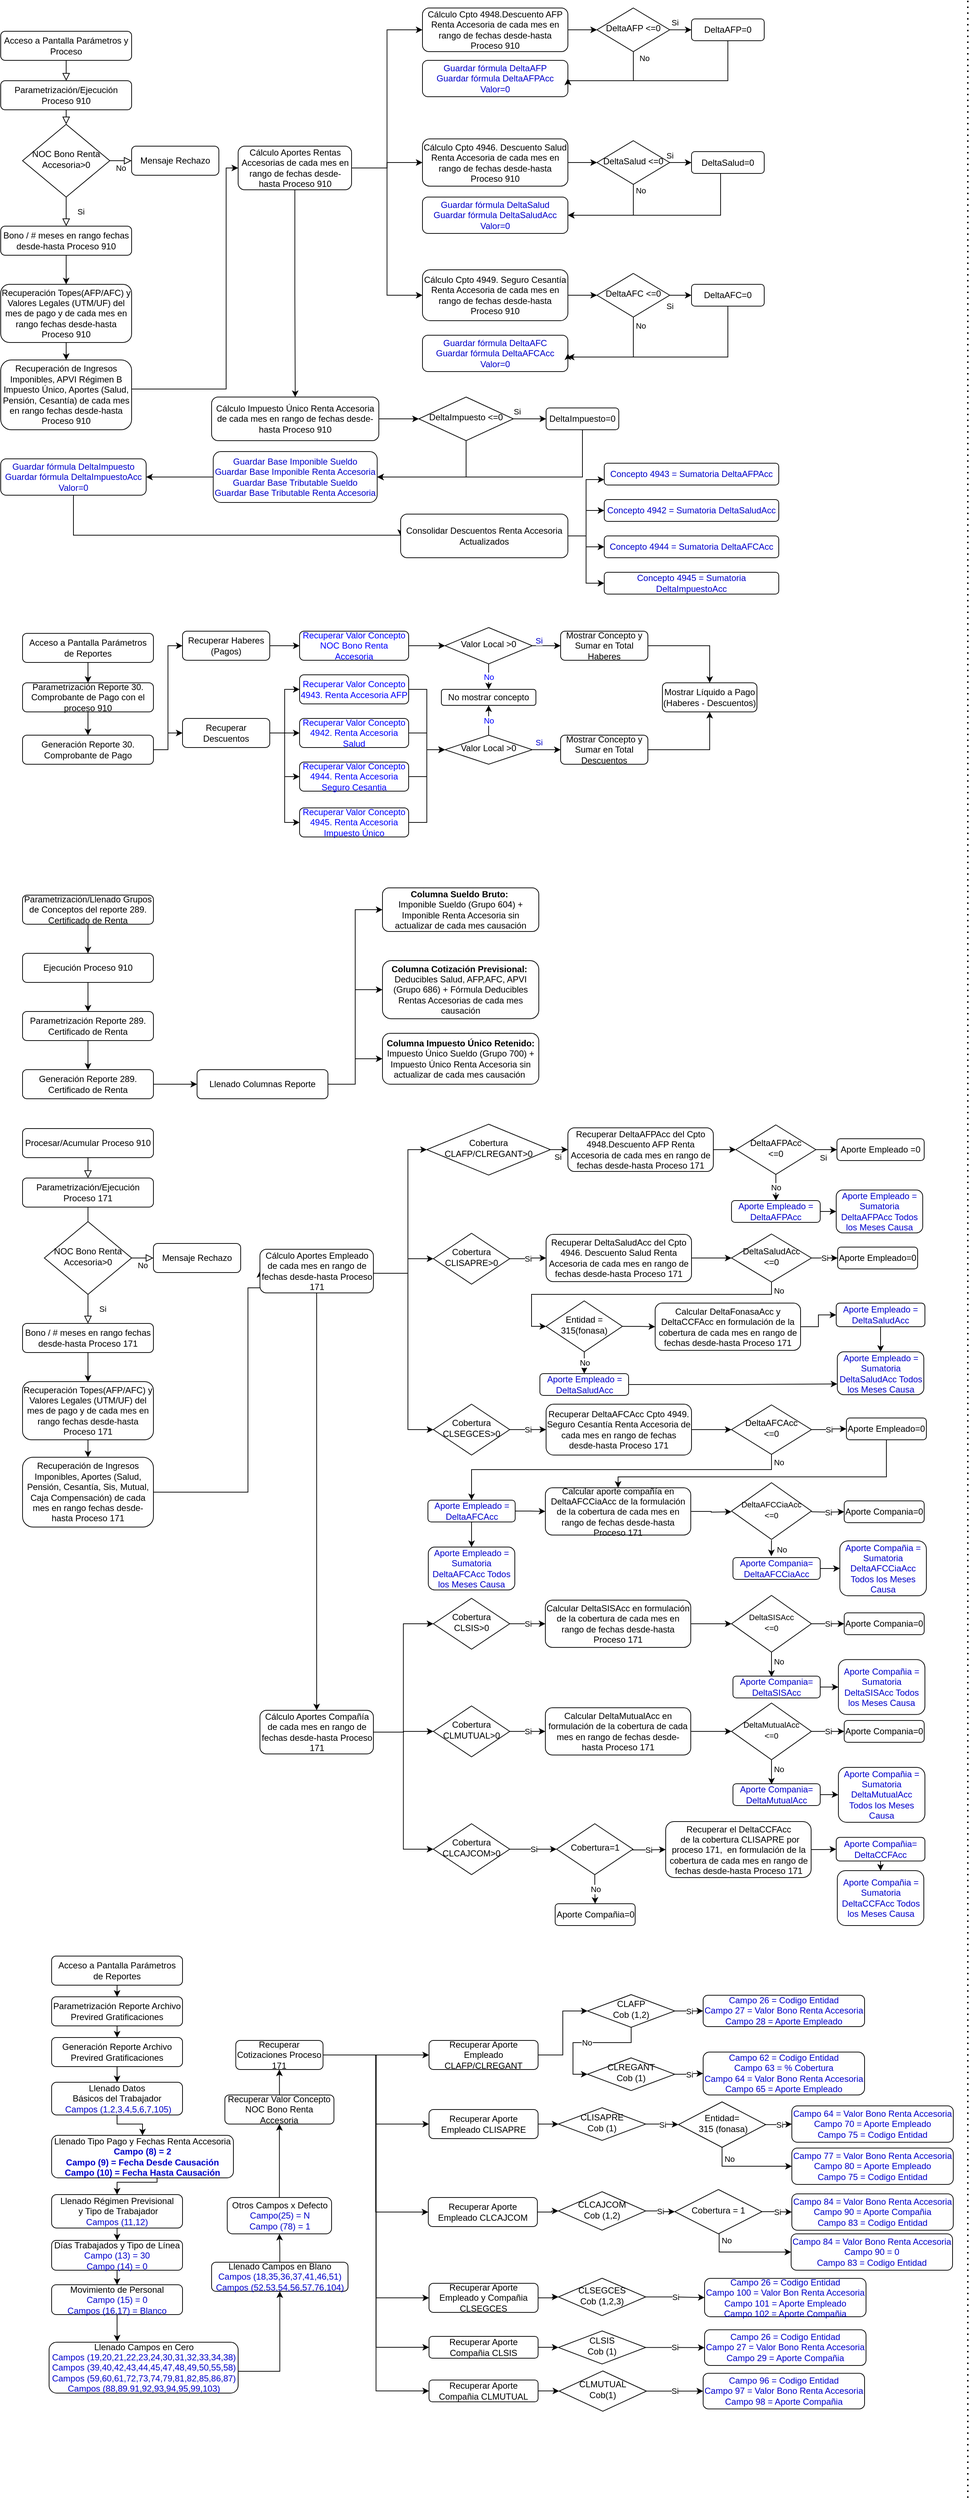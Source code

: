 <mxfile version="20.5.1" type="github">
  <diagram id="C5RBs43oDa-KdzZeNtuy" name="Page-1">
    <mxGraphModel dx="1354" dy="718" grid="1" gridSize="10" guides="1" tooltips="1" connect="1" arrows="1" fold="1" page="1" pageScale="1" pageWidth="2339" pageHeight="3300" math="0" shadow="0">
      <root>
        <mxCell id="WIyWlLk6GJQsqaUBKTNV-0" />
        <mxCell id="WIyWlLk6GJQsqaUBKTNV-1" parent="WIyWlLk6GJQsqaUBKTNV-0" />
        <mxCell id="WIyWlLk6GJQsqaUBKTNV-2" value="" style="rounded=0;html=1;jettySize=auto;orthogonalLoop=1;fontSize=11;endArrow=block;endFill=0;endSize=8;strokeWidth=1;shadow=0;labelBackgroundColor=none;edgeStyle=orthogonalEdgeStyle;exitX=0.5;exitY=1;exitDx=0;exitDy=0;" parent="WIyWlLk6GJQsqaUBKTNV-1" source="U594rOMJoQbYa-PAkSfv-0" edge="1">
          <mxGeometry relative="1" as="geometry">
            <mxPoint x="100" y="150" as="sourcePoint" />
            <mxPoint x="100" y="180" as="targetPoint" />
          </mxGeometry>
        </mxCell>
        <mxCell id="WIyWlLk6GJQsqaUBKTNV-3" value="Acceso a Pantalla Parámetros y Proceso" style="rounded=1;whiteSpace=wrap;html=1;fontSize=12;glass=0;strokeWidth=1;shadow=0;" parent="WIyWlLk6GJQsqaUBKTNV-1" vertex="1">
          <mxGeometry x="10" y="52" width="180" height="40" as="geometry" />
        </mxCell>
        <mxCell id="WIyWlLk6GJQsqaUBKTNV-4" value="Si" style="rounded=0;html=1;jettySize=auto;orthogonalLoop=1;fontSize=11;endArrow=block;endFill=0;endSize=8;strokeWidth=1;shadow=0;labelBackgroundColor=none;edgeStyle=orthogonalEdgeStyle;entryX=0.5;entryY=0;entryDx=0;entryDy=0;" parent="WIyWlLk6GJQsqaUBKTNV-1" source="WIyWlLk6GJQsqaUBKTNV-6" target="WIyWlLk6GJQsqaUBKTNV-11" edge="1">
          <mxGeometry y="20" relative="1" as="geometry">
            <mxPoint as="offset" />
            <mxPoint x="100" y="310" as="targetPoint" />
          </mxGeometry>
        </mxCell>
        <mxCell id="WIyWlLk6GJQsqaUBKTNV-5" value="No" style="edgeStyle=orthogonalEdgeStyle;rounded=0;html=1;jettySize=auto;orthogonalLoop=1;fontSize=11;endArrow=block;endFill=0;endSize=8;strokeWidth=1;shadow=0;labelBackgroundColor=none;entryX=0;entryY=0.5;entryDx=0;entryDy=0;" parent="WIyWlLk6GJQsqaUBKTNV-1" source="WIyWlLk6GJQsqaUBKTNV-6" target="WIyWlLk6GJQsqaUBKTNV-7" edge="1">
          <mxGeometry y="10" relative="1" as="geometry">
            <mxPoint as="offset" />
            <mxPoint x="200" y="230" as="targetPoint" />
          </mxGeometry>
        </mxCell>
        <mxCell id="WIyWlLk6GJQsqaUBKTNV-6" value="NOC Bono Renta Accesoria&amp;gt;0" style="rhombus;whiteSpace=wrap;html=1;shadow=0;fontFamily=Helvetica;fontSize=12;align=center;strokeWidth=1;spacing=6;spacingTop=-4;" parent="WIyWlLk6GJQsqaUBKTNV-1" vertex="1">
          <mxGeometry x="40" y="180" width="120" height="100" as="geometry" />
        </mxCell>
        <mxCell id="WIyWlLk6GJQsqaUBKTNV-7" value="Mensaje Rechazo" style="rounded=1;whiteSpace=wrap;html=1;fontSize=12;glass=0;strokeWidth=1;shadow=0;" parent="WIyWlLk6GJQsqaUBKTNV-1" vertex="1">
          <mxGeometry x="190" y="210" width="120" height="40" as="geometry" />
        </mxCell>
        <mxCell id="U594rOMJoQbYa-PAkSfv-7" style="edgeStyle=orthogonalEdgeStyle;rounded=0;orthogonalLoop=1;jettySize=auto;html=1;entryX=0.5;entryY=0;entryDx=0;entryDy=0;" parent="WIyWlLk6GJQsqaUBKTNV-1" source="WIyWlLk6GJQsqaUBKTNV-11" target="U594rOMJoQbYa-PAkSfv-6" edge="1">
          <mxGeometry relative="1" as="geometry" />
        </mxCell>
        <mxCell id="WIyWlLk6GJQsqaUBKTNV-11" value="Bono / # meses en rango fechas desde-hasta Proceso 910" style="rounded=1;whiteSpace=wrap;html=1;fontSize=12;glass=0;strokeWidth=1;shadow=0;" parent="WIyWlLk6GJQsqaUBKTNV-1" vertex="1">
          <mxGeometry x="10" y="320" width="180" height="40" as="geometry" />
        </mxCell>
        <mxCell id="U594rOMJoQbYa-PAkSfv-0" value="Parametrización/Ejecución Proceso 910" style="rounded=1;whiteSpace=wrap;html=1;fontSize=12;glass=0;strokeWidth=1;shadow=0;" parent="WIyWlLk6GJQsqaUBKTNV-1" vertex="1">
          <mxGeometry x="10" y="120" width="180" height="40" as="geometry" />
        </mxCell>
        <mxCell id="U594rOMJoQbYa-PAkSfv-1" value="" style="rounded=0;html=1;jettySize=auto;orthogonalLoop=1;fontSize=11;endArrow=block;endFill=0;endSize=8;strokeWidth=1;shadow=0;labelBackgroundColor=none;edgeStyle=orthogonalEdgeStyle;exitX=0.5;exitY=1;exitDx=0;exitDy=0;entryX=0.5;entryY=0;entryDx=0;entryDy=0;" parent="WIyWlLk6GJQsqaUBKTNV-1" source="WIyWlLk6GJQsqaUBKTNV-3" target="U594rOMJoQbYa-PAkSfv-0" edge="1">
          <mxGeometry relative="1" as="geometry">
            <mxPoint x="230" y="80" as="sourcePoint" />
            <mxPoint x="230" y="110" as="targetPoint" />
          </mxGeometry>
        </mxCell>
        <mxCell id="U594rOMJoQbYa-PAkSfv-9" value="" style="edgeStyle=orthogonalEdgeStyle;rounded=0;orthogonalLoop=1;jettySize=auto;html=1;" parent="WIyWlLk6GJQsqaUBKTNV-1" source="U594rOMJoQbYa-PAkSfv-6" target="U594rOMJoQbYa-PAkSfv-8" edge="1">
          <mxGeometry relative="1" as="geometry" />
        </mxCell>
        <mxCell id="U594rOMJoQbYa-PAkSfv-6" value="Recuperación Topes(AFP/AFC) y Valores Legales (UTM/UF) del mes de pago y de cada mes en rango fechas desde-hasta Proceso 910" style="rounded=1;whiteSpace=wrap;html=1;fontSize=12;glass=0;strokeWidth=1;shadow=0;" parent="WIyWlLk6GJQsqaUBKTNV-1" vertex="1">
          <mxGeometry x="10" y="400" width="180" height="80" as="geometry" />
        </mxCell>
        <mxCell id="U594rOMJoQbYa-PAkSfv-21" style="edgeStyle=orthogonalEdgeStyle;rounded=0;orthogonalLoop=1;jettySize=auto;html=1;entryX=0;entryY=0.5;entryDx=0;entryDy=0;" parent="WIyWlLk6GJQsqaUBKTNV-1" source="U594rOMJoQbYa-PAkSfv-8" target="U594rOMJoQbYa-PAkSfv-11" edge="1">
          <mxGeometry relative="1" as="geometry">
            <Array as="points">
              <mxPoint x="320" y="544" />
              <mxPoint x="320" y="240" />
            </Array>
          </mxGeometry>
        </mxCell>
        <mxCell id="U594rOMJoQbYa-PAkSfv-8" value="Recuperación de Ingresos Imponibles, APVI Régimen B Impuesto Único, Aportes (Salud, Pensión, Cesantía) de cada mes en rango fechas desde-hasta Proceso 910" style="rounded=1;whiteSpace=wrap;html=1;fontSize=12;glass=0;strokeWidth=1;shadow=0;" parent="WIyWlLk6GJQsqaUBKTNV-1" vertex="1">
          <mxGeometry x="10" y="504" width="180" height="96" as="geometry" />
        </mxCell>
        <mxCell id="U594rOMJoQbYa-PAkSfv-36" style="edgeStyle=orthogonalEdgeStyle;rounded=0;orthogonalLoop=1;jettySize=auto;html=1;entryX=0;entryY=0.5;entryDx=0;entryDy=0;" parent="WIyWlLk6GJQsqaUBKTNV-1" source="U594rOMJoQbYa-PAkSfv-10" target="U594rOMJoQbYa-PAkSfv-35" edge="1">
          <mxGeometry relative="1" as="geometry" />
        </mxCell>
        <mxCell id="U594rOMJoQbYa-PAkSfv-10" value="Cálculo Cpto 4948.Descuento AFP Renta Accesoria de cada mes en rango de fechas desde-hasta Proceso 910" style="rounded=1;whiteSpace=wrap;html=1;fontSize=12;glass=0;strokeWidth=1;shadow=0;" parent="WIyWlLk6GJQsqaUBKTNV-1" vertex="1">
          <mxGeometry x="590" y="20" width="200" height="60" as="geometry" />
        </mxCell>
        <mxCell id="U594rOMJoQbYa-PAkSfv-19" style="edgeStyle=orthogonalEdgeStyle;rounded=0;orthogonalLoop=1;jettySize=auto;html=1;entryX=0.5;entryY=0;entryDx=0;entryDy=0;" parent="WIyWlLk6GJQsqaUBKTNV-1" source="U594rOMJoQbYa-PAkSfv-11" target="U594rOMJoQbYa-PAkSfv-18" edge="1">
          <mxGeometry relative="1" as="geometry" />
        </mxCell>
        <mxCell id="U594rOMJoQbYa-PAkSfv-28" style="edgeStyle=orthogonalEdgeStyle;rounded=0;orthogonalLoop=1;jettySize=auto;html=1;entryX=0;entryY=0.5;entryDx=0;entryDy=0;" parent="WIyWlLk6GJQsqaUBKTNV-1" source="U594rOMJoQbYa-PAkSfv-11" target="U594rOMJoQbYa-PAkSfv-10" edge="1">
          <mxGeometry relative="1" as="geometry" />
        </mxCell>
        <mxCell id="U594rOMJoQbYa-PAkSfv-30" style="edgeStyle=orthogonalEdgeStyle;rounded=0;orthogonalLoop=1;jettySize=auto;html=1;entryX=0;entryY=0.5;entryDx=0;entryDy=0;" parent="WIyWlLk6GJQsqaUBKTNV-1" source="U594rOMJoQbYa-PAkSfv-11" target="U594rOMJoQbYa-PAkSfv-14" edge="1">
          <mxGeometry relative="1" as="geometry" />
        </mxCell>
        <mxCell id="U594rOMJoQbYa-PAkSfv-31" style="edgeStyle=orthogonalEdgeStyle;rounded=0;orthogonalLoop=1;jettySize=auto;html=1;entryX=0;entryY=0.5;entryDx=0;entryDy=0;" parent="WIyWlLk6GJQsqaUBKTNV-1" source="U594rOMJoQbYa-PAkSfv-11" target="U594rOMJoQbYa-PAkSfv-16" edge="1">
          <mxGeometry relative="1" as="geometry" />
        </mxCell>
        <mxCell id="U594rOMJoQbYa-PAkSfv-11" value="Cálculo Aportes Rentas Accesorias de cada mes en rango de fechas desde-hasta Proceso 910" style="rounded=1;whiteSpace=wrap;html=1;fontSize=12;glass=0;strokeWidth=1;shadow=0;" parent="WIyWlLk6GJQsqaUBKTNV-1" vertex="1">
          <mxGeometry x="336.5" y="210" width="156" height="60" as="geometry" />
        </mxCell>
        <mxCell id="U594rOMJoQbYa-PAkSfv-47" style="edgeStyle=orthogonalEdgeStyle;rounded=0;orthogonalLoop=1;jettySize=auto;html=1;entryX=0;entryY=0.5;entryDx=0;entryDy=0;" parent="WIyWlLk6GJQsqaUBKTNV-1" source="U594rOMJoQbYa-PAkSfv-14" target="U594rOMJoQbYa-PAkSfv-45" edge="1">
          <mxGeometry relative="1" as="geometry" />
        </mxCell>
        <mxCell id="U594rOMJoQbYa-PAkSfv-14" value="Cálculo Cpto 4946. Descuento Salud Renta Accesoria de cada mes en rango de fechas desde-hasta Proceso 910" style="rounded=1;whiteSpace=wrap;html=1;fontSize=12;glass=0;strokeWidth=1;shadow=0;" parent="WIyWlLk6GJQsqaUBKTNV-1" vertex="1">
          <mxGeometry x="590" y="200" width="200" height="65" as="geometry" />
        </mxCell>
        <mxCell id="U594rOMJoQbYa-PAkSfv-57" style="edgeStyle=orthogonalEdgeStyle;rounded=0;orthogonalLoop=1;jettySize=auto;html=1;entryX=0;entryY=0.5;entryDx=0;entryDy=0;" parent="WIyWlLk6GJQsqaUBKTNV-1" source="U594rOMJoQbYa-PAkSfv-16" target="U594rOMJoQbYa-PAkSfv-55" edge="1">
          <mxGeometry relative="1" as="geometry" />
        </mxCell>
        <mxCell id="U594rOMJoQbYa-PAkSfv-16" value="Cálculo Cpto 4949. Seguro Cesantía Renta Accesoria de cada mes en rango de fechas desde-hasta Proceso 910" style="rounded=1;whiteSpace=wrap;html=1;fontSize=12;glass=0;strokeWidth=1;shadow=0;" parent="WIyWlLk6GJQsqaUBKTNV-1" vertex="1">
          <mxGeometry x="590" y="380" width="200" height="70" as="geometry" />
        </mxCell>
        <mxCell id="U594rOMJoQbYa-PAkSfv-67" style="edgeStyle=orthogonalEdgeStyle;rounded=0;orthogonalLoop=1;jettySize=auto;html=1;entryX=0;entryY=0.5;entryDx=0;entryDy=0;" parent="WIyWlLk6GJQsqaUBKTNV-1" source="U594rOMJoQbYa-PAkSfv-18" target="U594rOMJoQbYa-PAkSfv-64" edge="1">
          <mxGeometry relative="1" as="geometry" />
        </mxCell>
        <mxCell id="U594rOMJoQbYa-PAkSfv-73" style="edgeStyle=orthogonalEdgeStyle;rounded=0;orthogonalLoop=1;jettySize=auto;html=1;entryX=0;entryY=0.5;entryDx=0;entryDy=0;exitX=0.5;exitY=1;exitDx=0;exitDy=0;" parent="WIyWlLk6GJQsqaUBKTNV-1" source="U594rOMJoQbYa-PAkSfv-63" target="U594rOMJoQbYa-PAkSfv-72" edge="1">
          <mxGeometry relative="1" as="geometry">
            <Array as="points">
              <mxPoint x="110" y="745" />
              <mxPoint x="560" y="745" />
            </Array>
          </mxGeometry>
        </mxCell>
        <mxCell id="U594rOMJoQbYa-PAkSfv-18" value="Cálculo Impuesto Único Renta Accesoria de cada mes en rango de fechas desde-hasta Proceso 910" style="rounded=1;whiteSpace=wrap;html=1;fontSize=12;glass=0;strokeWidth=1;shadow=0;" parent="WIyWlLk6GJQsqaUBKTNV-1" vertex="1">
          <mxGeometry x="300" y="555" width="230" height="60" as="geometry" />
        </mxCell>
        <mxCell id="U594rOMJoQbYa-PAkSfv-22" value="Guardar fórmula DeltaAFP&lt;br&gt;Guardar fórmula DeltaAFPAcc&lt;br&gt;Valor=0" style="rounded=1;whiteSpace=wrap;html=1;fontSize=12;glass=0;strokeWidth=1;shadow=0;fontStyle=0;fontColor=#0000CC;" parent="WIyWlLk6GJQsqaUBKTNV-1" vertex="1">
          <mxGeometry x="590" y="92" width="200" height="50" as="geometry" />
        </mxCell>
        <mxCell id="U594rOMJoQbYa-PAkSfv-23" value="Guardar fórmula DeltaSalud&lt;br&gt;Guardar fórmula DeltaSaludAcc&lt;br&gt;Valor=0" style="rounded=1;whiteSpace=wrap;html=1;fontSize=12;glass=0;strokeWidth=1;shadow=0;fontStyle=0;fontColor=#0000CC;" parent="WIyWlLk6GJQsqaUBKTNV-1" vertex="1">
          <mxGeometry x="590" y="280" width="200" height="50" as="geometry" />
        </mxCell>
        <mxCell id="U594rOMJoQbYa-PAkSfv-24" value="Guardar fórmula DeltaAFC&lt;br&gt;Guardar fórmula DeltaAFCAcc&lt;br&gt;Valor=0" style="rounded=1;whiteSpace=wrap;html=1;fontSize=12;glass=0;strokeWidth=1;shadow=0;fontStyle=0;fontColor=#0000CC;" parent="WIyWlLk6GJQsqaUBKTNV-1" vertex="1">
          <mxGeometry x="590" y="470" width="200" height="50" as="geometry" />
        </mxCell>
        <mxCell id="U594rOMJoQbYa-PAkSfv-40" value="No" style="edgeStyle=orthogonalEdgeStyle;rounded=0;orthogonalLoop=1;jettySize=auto;html=1;entryX=1;entryY=0.5;entryDx=0;entryDy=0;" parent="WIyWlLk6GJQsqaUBKTNV-1" source="U594rOMJoQbYa-PAkSfv-35" target="U594rOMJoQbYa-PAkSfv-22" edge="1">
          <mxGeometry x="-0.867" y="15" relative="1" as="geometry">
            <Array as="points">
              <mxPoint x="880" y="120" />
              <mxPoint x="790" y="120" />
            </Array>
            <mxPoint as="offset" />
          </mxGeometry>
        </mxCell>
        <mxCell id="U594rOMJoQbYa-PAkSfv-41" value="Si" style="edgeStyle=orthogonalEdgeStyle;rounded=0;orthogonalLoop=1;jettySize=auto;html=1;entryX=0;entryY=0.5;entryDx=0;entryDy=0;" parent="WIyWlLk6GJQsqaUBKTNV-1" source="U594rOMJoQbYa-PAkSfv-35" target="U594rOMJoQbYa-PAkSfv-39" edge="1">
          <mxGeometry x="-0.714" y="10" relative="1" as="geometry">
            <mxPoint as="offset" />
          </mxGeometry>
        </mxCell>
        <mxCell id="U594rOMJoQbYa-PAkSfv-35" value="DeltaAFP &amp;lt;=0" style="rhombus;whiteSpace=wrap;html=1;shadow=0;fontFamily=Helvetica;fontSize=12;align=center;strokeWidth=1;spacing=6;spacingTop=-4;" parent="WIyWlLk6GJQsqaUBKTNV-1" vertex="1">
          <mxGeometry x="830" y="20" width="100" height="60" as="geometry" />
        </mxCell>
        <mxCell id="U594rOMJoQbYa-PAkSfv-42" style="edgeStyle=orthogonalEdgeStyle;rounded=0;orthogonalLoop=1;jettySize=auto;html=1;entryX=1;entryY=0.5;entryDx=0;entryDy=0;exitX=0.5;exitY=1;exitDx=0;exitDy=0;" parent="WIyWlLk6GJQsqaUBKTNV-1" source="U594rOMJoQbYa-PAkSfv-39" target="U594rOMJoQbYa-PAkSfv-22" edge="1">
          <mxGeometry relative="1" as="geometry">
            <Array as="points">
              <mxPoint x="1010" y="120" />
              <mxPoint x="790" y="120" />
            </Array>
          </mxGeometry>
        </mxCell>
        <mxCell id="U594rOMJoQbYa-PAkSfv-39" value="DeltaAFP=0" style="rounded=1;whiteSpace=wrap;html=1;fontSize=12;glass=0;strokeWidth=1;shadow=0;" parent="WIyWlLk6GJQsqaUBKTNV-1" vertex="1">
          <mxGeometry x="960" y="35" width="100" height="30" as="geometry" />
        </mxCell>
        <mxCell id="U594rOMJoQbYa-PAkSfv-48" value="Si" style="edgeStyle=orthogonalEdgeStyle;rounded=0;orthogonalLoop=1;jettySize=auto;html=1;entryX=0;entryY=0.5;entryDx=0;entryDy=0;" parent="WIyWlLk6GJQsqaUBKTNV-1" source="U594rOMJoQbYa-PAkSfv-45" target="U594rOMJoQbYa-PAkSfv-46" edge="1">
          <mxGeometry x="-1" y="10" relative="1" as="geometry">
            <mxPoint as="offset" />
          </mxGeometry>
        </mxCell>
        <mxCell id="U594rOMJoQbYa-PAkSfv-51" value="No" style="edgeStyle=orthogonalEdgeStyle;rounded=0;orthogonalLoop=1;jettySize=auto;html=1;entryX=1;entryY=0.5;entryDx=0;entryDy=0;" parent="WIyWlLk6GJQsqaUBKTNV-1" source="U594rOMJoQbYa-PAkSfv-45" target="U594rOMJoQbYa-PAkSfv-23" edge="1">
          <mxGeometry x="-0.871" y="10" relative="1" as="geometry">
            <Array as="points">
              <mxPoint x="880" y="305" />
            </Array>
            <mxPoint as="offset" />
          </mxGeometry>
        </mxCell>
        <mxCell id="U594rOMJoQbYa-PAkSfv-45" value="DeltaSalud &amp;lt;=0" style="rhombus;whiteSpace=wrap;html=1;shadow=0;fontFamily=Helvetica;fontSize=12;align=center;strokeWidth=1;spacing=6;spacingTop=-4;" parent="WIyWlLk6GJQsqaUBKTNV-1" vertex="1">
          <mxGeometry x="830" y="202.5" width="100" height="60" as="geometry" />
        </mxCell>
        <mxCell id="U594rOMJoQbYa-PAkSfv-52" style="edgeStyle=orthogonalEdgeStyle;rounded=0;orthogonalLoop=1;jettySize=auto;html=1;entryX=1;entryY=0.5;entryDx=0;entryDy=0;" parent="WIyWlLk6GJQsqaUBKTNV-1" source="U594rOMJoQbYa-PAkSfv-46" target="U594rOMJoQbYa-PAkSfv-23" edge="1">
          <mxGeometry relative="1" as="geometry">
            <Array as="points">
              <mxPoint x="1000" y="305" />
            </Array>
          </mxGeometry>
        </mxCell>
        <mxCell id="U594rOMJoQbYa-PAkSfv-46" value="DeltaSalud=0" style="rounded=1;whiteSpace=wrap;html=1;fontSize=12;glass=0;strokeWidth=1;shadow=0;" parent="WIyWlLk6GJQsqaUBKTNV-1" vertex="1">
          <mxGeometry x="960" y="217.5" width="100" height="30" as="geometry" />
        </mxCell>
        <mxCell id="U594rOMJoQbYa-PAkSfv-58" value="Si" style="edgeStyle=orthogonalEdgeStyle;rounded=0;orthogonalLoop=1;jettySize=auto;html=1;entryX=0;entryY=0.5;entryDx=0;entryDy=0;" parent="WIyWlLk6GJQsqaUBKTNV-1" source="U594rOMJoQbYa-PAkSfv-55" target="U594rOMJoQbYa-PAkSfv-56" edge="1">
          <mxGeometry x="-1" y="-15" relative="1" as="geometry">
            <mxPoint as="offset" />
          </mxGeometry>
        </mxCell>
        <mxCell id="U594rOMJoQbYa-PAkSfv-60" style="edgeStyle=orthogonalEdgeStyle;rounded=0;orthogonalLoop=1;jettySize=auto;html=1;entryX=1;entryY=0.5;entryDx=0;entryDy=0;" parent="WIyWlLk6GJQsqaUBKTNV-1" source="U594rOMJoQbYa-PAkSfv-55" target="U594rOMJoQbYa-PAkSfv-24" edge="1">
          <mxGeometry relative="1" as="geometry">
            <mxPoint x="790" y="530" as="targetPoint" />
            <Array as="points">
              <mxPoint x="880" y="500" />
              <mxPoint x="790" y="500" />
            </Array>
          </mxGeometry>
        </mxCell>
        <mxCell id="U594rOMJoQbYa-PAkSfv-61" value="No" style="edgeLabel;html=1;align=center;verticalAlign=middle;resizable=0;points=[];" parent="U594rOMJoQbYa-PAkSfv-60" vertex="1" connectable="0">
          <mxGeometry x="-0.847" y="1" relative="1" as="geometry">
            <mxPoint x="9" as="offset" />
          </mxGeometry>
        </mxCell>
        <mxCell id="U594rOMJoQbYa-PAkSfv-55" value="DeltaAFC &amp;lt;=0" style="rhombus;whiteSpace=wrap;html=1;shadow=0;fontFamily=Helvetica;fontSize=12;align=center;strokeWidth=1;spacing=6;spacingTop=-4;" parent="WIyWlLk6GJQsqaUBKTNV-1" vertex="1">
          <mxGeometry x="830" y="385" width="100" height="60" as="geometry" />
        </mxCell>
        <mxCell id="U594rOMJoQbYa-PAkSfv-59" style="edgeStyle=orthogonalEdgeStyle;rounded=0;orthogonalLoop=1;jettySize=auto;html=1;entryX=1;entryY=0.6;entryDx=0;entryDy=0;entryPerimeter=0;" parent="WIyWlLk6GJQsqaUBKTNV-1" source="U594rOMJoQbYa-PAkSfv-56" target="U594rOMJoQbYa-PAkSfv-24" edge="1">
          <mxGeometry relative="1" as="geometry">
            <Array as="points">
              <mxPoint x="1010" y="500" />
            </Array>
          </mxGeometry>
        </mxCell>
        <mxCell id="U594rOMJoQbYa-PAkSfv-56" value="DeltaAFC=0" style="rounded=1;whiteSpace=wrap;html=1;fontSize=12;glass=0;strokeWidth=1;shadow=0;" parent="WIyWlLk6GJQsqaUBKTNV-1" vertex="1">
          <mxGeometry x="960" y="400" width="100" height="30" as="geometry" />
        </mxCell>
        <mxCell id="U594rOMJoQbYa-PAkSfv-70" style="edgeStyle=orthogonalEdgeStyle;rounded=0;orthogonalLoop=1;jettySize=auto;html=1;entryX=1;entryY=0.5;entryDx=0;entryDy=0;" parent="WIyWlLk6GJQsqaUBKTNV-1" source="U594rOMJoQbYa-PAkSfv-62" target="U594rOMJoQbYa-PAkSfv-63" edge="1">
          <mxGeometry relative="1" as="geometry" />
        </mxCell>
        <mxCell id="U594rOMJoQbYa-PAkSfv-62" value="Guardar Base Imponible Sueldo&lt;br&gt;Guardar Base Imponible Renta Accesoria&lt;br&gt;Guardar Base Tributable Sueldo&lt;br&gt;Guardar Base Tributable Renta Accesoria" style="rounded=1;whiteSpace=wrap;html=1;fontSize=12;glass=0;strokeWidth=1;shadow=0;fontStyle=0;fontColor=#0000CC;" parent="WIyWlLk6GJQsqaUBKTNV-1" vertex="1">
          <mxGeometry x="302.25" y="630" width="225.5" height="70" as="geometry" />
        </mxCell>
        <mxCell id="U594rOMJoQbYa-PAkSfv-63" value="Guardar fórmula DeltaImpuesto&lt;br&gt;Guardar fórmula DeltaImpuestoAcc&lt;br&gt;Valor=0" style="rounded=1;whiteSpace=wrap;html=1;fontSize=12;glass=0;strokeWidth=1;shadow=0;fontStyle=0;fontColor=#0000CC;" parent="WIyWlLk6GJQsqaUBKTNV-1" vertex="1">
          <mxGeometry x="10" y="640" width="200" height="50" as="geometry" />
        </mxCell>
        <mxCell id="U594rOMJoQbYa-PAkSfv-66" value="Si" style="edgeStyle=orthogonalEdgeStyle;rounded=0;orthogonalLoop=1;jettySize=auto;html=1;entryX=0;entryY=0.5;entryDx=0;entryDy=0;" parent="WIyWlLk6GJQsqaUBKTNV-1" source="U594rOMJoQbYa-PAkSfv-64" target="U594rOMJoQbYa-PAkSfv-65" edge="1">
          <mxGeometry x="-0.778" y="10" relative="1" as="geometry">
            <mxPoint as="offset" />
          </mxGeometry>
        </mxCell>
        <mxCell id="U594rOMJoQbYa-PAkSfv-68" style="edgeStyle=orthogonalEdgeStyle;rounded=0;orthogonalLoop=1;jettySize=auto;html=1;entryX=1;entryY=0.5;entryDx=0;entryDy=0;" parent="WIyWlLk6GJQsqaUBKTNV-1" source="U594rOMJoQbYa-PAkSfv-64" target="U594rOMJoQbYa-PAkSfv-62" edge="1">
          <mxGeometry relative="1" as="geometry">
            <Array as="points">
              <mxPoint x="650" y="665" />
            </Array>
          </mxGeometry>
        </mxCell>
        <mxCell id="U594rOMJoQbYa-PAkSfv-64" value="DeltaImpuesto &amp;lt;=0" style="rhombus;whiteSpace=wrap;html=1;shadow=0;fontFamily=Helvetica;fontSize=12;align=center;strokeWidth=1;spacing=6;spacingTop=-4;" parent="WIyWlLk6GJQsqaUBKTNV-1" vertex="1">
          <mxGeometry x="585" y="555" width="130" height="60" as="geometry" />
        </mxCell>
        <mxCell id="U594rOMJoQbYa-PAkSfv-71" style="edgeStyle=orthogonalEdgeStyle;rounded=0;orthogonalLoop=1;jettySize=auto;html=1;entryX=1;entryY=0.5;entryDx=0;entryDy=0;" parent="WIyWlLk6GJQsqaUBKTNV-1" source="U594rOMJoQbYa-PAkSfv-65" target="U594rOMJoQbYa-PAkSfv-62" edge="1">
          <mxGeometry relative="1" as="geometry">
            <Array as="points">
              <mxPoint x="810" y="665" />
            </Array>
          </mxGeometry>
        </mxCell>
        <mxCell id="U594rOMJoQbYa-PAkSfv-65" value="DeltaImpuesto=0" style="rounded=1;whiteSpace=wrap;html=1;fontSize=12;glass=0;strokeWidth=1;shadow=0;" parent="WIyWlLk6GJQsqaUBKTNV-1" vertex="1">
          <mxGeometry x="760" y="570" width="100" height="30" as="geometry" />
        </mxCell>
        <mxCell id="U594rOMJoQbYa-PAkSfv-78" style="edgeStyle=orthogonalEdgeStyle;rounded=0;orthogonalLoop=1;jettySize=auto;html=1;entryX=0;entryY=0.75;entryDx=0;entryDy=0;" parent="WIyWlLk6GJQsqaUBKTNV-1" source="U594rOMJoQbYa-PAkSfv-72" target="U594rOMJoQbYa-PAkSfv-74" edge="1">
          <mxGeometry relative="1" as="geometry" />
        </mxCell>
        <mxCell id="U594rOMJoQbYa-PAkSfv-79" style="edgeStyle=orthogonalEdgeStyle;rounded=0;orthogonalLoop=1;jettySize=auto;html=1;entryX=0;entryY=0.5;entryDx=0;entryDy=0;" parent="WIyWlLk6GJQsqaUBKTNV-1" source="U594rOMJoQbYa-PAkSfv-72" target="U594rOMJoQbYa-PAkSfv-75" edge="1">
          <mxGeometry relative="1" as="geometry" />
        </mxCell>
        <mxCell id="U594rOMJoQbYa-PAkSfv-80" style="edgeStyle=orthogonalEdgeStyle;rounded=0;orthogonalLoop=1;jettySize=auto;html=1;entryX=0;entryY=0.5;entryDx=0;entryDy=0;" parent="WIyWlLk6GJQsqaUBKTNV-1" source="U594rOMJoQbYa-PAkSfv-72" target="U594rOMJoQbYa-PAkSfv-76" edge="1">
          <mxGeometry relative="1" as="geometry" />
        </mxCell>
        <mxCell id="U594rOMJoQbYa-PAkSfv-81" style="edgeStyle=orthogonalEdgeStyle;rounded=0;orthogonalLoop=1;jettySize=auto;html=1;entryX=0;entryY=0.5;entryDx=0;entryDy=0;" parent="WIyWlLk6GJQsqaUBKTNV-1" source="U594rOMJoQbYa-PAkSfv-72" target="U594rOMJoQbYa-PAkSfv-77" edge="1">
          <mxGeometry relative="1" as="geometry" />
        </mxCell>
        <mxCell id="U594rOMJoQbYa-PAkSfv-72" value="Consolidar Descuentos Renta Accesoria Actualizados" style="rounded=1;whiteSpace=wrap;html=1;fontSize=12;glass=0;strokeWidth=1;shadow=0;" parent="WIyWlLk6GJQsqaUBKTNV-1" vertex="1">
          <mxGeometry x="560" y="716" width="230" height="60" as="geometry" />
        </mxCell>
        <mxCell id="U594rOMJoQbYa-PAkSfv-74" value="Concepto 4943 = Sumatoria DeltaAFPAcc" style="rounded=1;whiteSpace=wrap;html=1;fontSize=12;glass=0;strokeWidth=1;shadow=0;fontStyle=0;fontColor=#0000CC;" parent="WIyWlLk6GJQsqaUBKTNV-1" vertex="1">
          <mxGeometry x="840" y="646" width="240" height="30" as="geometry" />
        </mxCell>
        <mxCell id="U594rOMJoQbYa-PAkSfv-75" value="Concepto 4942 = Sumatoria DeltaSaludAcc" style="rounded=1;whiteSpace=wrap;html=1;fontSize=12;glass=0;strokeWidth=1;shadow=0;fontStyle=0;fontColor=#0000CC;" parent="WIyWlLk6GJQsqaUBKTNV-1" vertex="1">
          <mxGeometry x="840" y="696" width="240" height="30" as="geometry" />
        </mxCell>
        <mxCell id="U594rOMJoQbYa-PAkSfv-76" value="Concepto 4944 = Sumatoria DeltaAFCAcc" style="rounded=1;whiteSpace=wrap;html=1;fontSize=12;glass=0;strokeWidth=1;shadow=0;fontStyle=0;fontColor=#0000CC;" parent="WIyWlLk6GJQsqaUBKTNV-1" vertex="1">
          <mxGeometry x="840" y="746" width="240" height="30" as="geometry" />
        </mxCell>
        <mxCell id="U594rOMJoQbYa-PAkSfv-77" value="Concepto 4945 = Sumatoria DeltaImpuestoAcc" style="rounded=1;whiteSpace=wrap;html=1;fontSize=12;glass=0;strokeWidth=1;shadow=0;fontStyle=0;fontColor=#0000CC;" parent="WIyWlLk6GJQsqaUBKTNV-1" vertex="1">
          <mxGeometry x="840" y="796" width="240" height="30" as="geometry" />
        </mxCell>
        <mxCell id="U594rOMJoQbYa-PAkSfv-100" style="edgeStyle=orthogonalEdgeStyle;rounded=0;orthogonalLoop=1;jettySize=auto;html=1;entryX=0.5;entryY=0;entryDx=0;entryDy=0;fontColor=#0000CC;" parent="WIyWlLk6GJQsqaUBKTNV-1" source="U594rOMJoQbYa-PAkSfv-82" target="U594rOMJoQbYa-PAkSfv-85" edge="1">
          <mxGeometry relative="1" as="geometry" />
        </mxCell>
        <mxCell id="U594rOMJoQbYa-PAkSfv-82" value="Acceso a Pantalla Parámetros de Reportes" style="rounded=1;whiteSpace=wrap;html=1;fontSize=12;glass=0;strokeWidth=1;shadow=0;" parent="WIyWlLk6GJQsqaUBKTNV-1" vertex="1">
          <mxGeometry x="40" y="880" width="180" height="40" as="geometry" />
        </mxCell>
        <mxCell id="U594rOMJoQbYa-PAkSfv-115" value="Si" style="edgeStyle=orthogonalEdgeStyle;rounded=0;orthogonalLoop=1;jettySize=auto;html=1;entryX=0;entryY=0.5;entryDx=0;entryDy=0;fontColor=#0000CC;" parent="WIyWlLk6GJQsqaUBKTNV-1" source="U594rOMJoQbYa-PAkSfv-83" target="U594rOMJoQbYa-PAkSfv-113" edge="1">
          <mxGeometry x="-0.561" y="10" relative="1" as="geometry">
            <mxPoint as="offset" />
          </mxGeometry>
        </mxCell>
        <mxCell id="U594rOMJoQbYa-PAkSfv-122" value="No" style="edgeStyle=orthogonalEdgeStyle;rounded=0;orthogonalLoop=1;jettySize=auto;html=1;entryX=0.5;entryY=1;entryDx=0;entryDy=0;fontColor=#0000FF;" parent="WIyWlLk6GJQsqaUBKTNV-1" source="U594rOMJoQbYa-PAkSfv-83" target="U594rOMJoQbYa-PAkSfv-119" edge="1">
          <mxGeometry relative="1" as="geometry" />
        </mxCell>
        <mxCell id="U594rOMJoQbYa-PAkSfv-83" value="Valor Local &amp;gt;0" style="rhombus;whiteSpace=wrap;html=1;shadow=0;fontFamily=Helvetica;fontSize=12;align=center;strokeWidth=1;spacing=6;spacingTop=-4;" parent="WIyWlLk6GJQsqaUBKTNV-1" vertex="1">
          <mxGeometry x="621" y="1020" width="120" height="40" as="geometry" />
        </mxCell>
        <mxCell id="U594rOMJoQbYa-PAkSfv-101" style="edgeStyle=orthogonalEdgeStyle;rounded=0;orthogonalLoop=1;jettySize=auto;html=1;entryX=0.5;entryY=0;entryDx=0;entryDy=0;fontColor=#0000CC;" parent="WIyWlLk6GJQsqaUBKTNV-1" source="U594rOMJoQbYa-PAkSfv-85" target="U594rOMJoQbYa-PAkSfv-86" edge="1">
          <mxGeometry relative="1" as="geometry" />
        </mxCell>
        <mxCell id="U594rOMJoQbYa-PAkSfv-85" value="Parametrización Reporte 30. Comprobante de Pago con el proceso 910" style="rounded=1;whiteSpace=wrap;html=1;fontSize=12;glass=0;strokeWidth=1;shadow=0;" parent="WIyWlLk6GJQsqaUBKTNV-1" vertex="1">
          <mxGeometry x="40" y="948" width="180" height="40" as="geometry" />
        </mxCell>
        <mxCell id="U594rOMJoQbYa-PAkSfv-105" style="edgeStyle=orthogonalEdgeStyle;rounded=0;orthogonalLoop=1;jettySize=auto;html=1;entryX=0;entryY=0.5;entryDx=0;entryDy=0;fontColor=#0000CC;" parent="WIyWlLk6GJQsqaUBKTNV-1" source="U594rOMJoQbYa-PAkSfv-86" target="U594rOMJoQbYa-PAkSfv-103" edge="1">
          <mxGeometry relative="1" as="geometry" />
        </mxCell>
        <mxCell id="U594rOMJoQbYa-PAkSfv-106" style="edgeStyle=orthogonalEdgeStyle;rounded=0;orthogonalLoop=1;jettySize=auto;html=1;entryX=0;entryY=0.5;entryDx=0;entryDy=0;fontColor=#0000CC;" parent="WIyWlLk6GJQsqaUBKTNV-1" source="U594rOMJoQbYa-PAkSfv-86" target="U594rOMJoQbYa-PAkSfv-104" edge="1">
          <mxGeometry relative="1" as="geometry" />
        </mxCell>
        <mxCell id="U594rOMJoQbYa-PAkSfv-86" value="Generación Reporte 30. Comprobante de Pago" style="rounded=1;whiteSpace=wrap;html=1;fontSize=12;glass=0;strokeWidth=1;shadow=0;" parent="WIyWlLk6GJQsqaUBKTNV-1" vertex="1">
          <mxGeometry x="40" y="1020" width="180" height="40" as="geometry" />
        </mxCell>
        <mxCell id="U594rOMJoQbYa-PAkSfv-94" style="edgeStyle=orthogonalEdgeStyle;rounded=0;orthogonalLoop=1;jettySize=auto;html=1;entryX=0;entryY=0.5;entryDx=0;entryDy=0;fontColor=#0000CC;" parent="WIyWlLk6GJQsqaUBKTNV-1" source="U594rOMJoQbYa-PAkSfv-88" target="U594rOMJoQbYa-PAkSfv-93" edge="1">
          <mxGeometry relative="1" as="geometry" />
        </mxCell>
        <mxCell id="U594rOMJoQbYa-PAkSfv-88" value="Recuperar Valor Concepto NOC Bono Renta Accesoria" style="rounded=1;whiteSpace=wrap;html=1;fontSize=12;glass=0;strokeWidth=1;shadow=0;fontColor=#0000FF;" parent="WIyWlLk6GJQsqaUBKTNV-1" vertex="1">
          <mxGeometry x="421" y="877" width="150" height="40" as="geometry" />
        </mxCell>
        <mxCell id="U594rOMJoQbYa-PAkSfv-95" style="edgeStyle=orthogonalEdgeStyle;rounded=0;orthogonalLoop=1;jettySize=auto;html=1;entryX=0;entryY=0.5;entryDx=0;entryDy=0;fontColor=#0000CC;" parent="WIyWlLk6GJQsqaUBKTNV-1" source="U594rOMJoQbYa-PAkSfv-89" target="U594rOMJoQbYa-PAkSfv-83" edge="1">
          <mxGeometry relative="1" as="geometry" />
        </mxCell>
        <mxCell id="U594rOMJoQbYa-PAkSfv-89" value="Recuperar Valor Concepto 4943. Renta Accesoria AFP" style="rounded=1;whiteSpace=wrap;html=1;fontSize=12;glass=0;strokeWidth=1;shadow=0;fontColor=#0000FF;" parent="WIyWlLk6GJQsqaUBKTNV-1" vertex="1">
          <mxGeometry x="421" y="937" width="150" height="40" as="geometry" />
        </mxCell>
        <mxCell id="U594rOMJoQbYa-PAkSfv-96" style="edgeStyle=orthogonalEdgeStyle;rounded=0;orthogonalLoop=1;jettySize=auto;html=1;entryX=0;entryY=0.5;entryDx=0;entryDy=0;fontColor=#0000CC;" parent="WIyWlLk6GJQsqaUBKTNV-1" source="U594rOMJoQbYa-PAkSfv-90" target="U594rOMJoQbYa-PAkSfv-83" edge="1">
          <mxGeometry relative="1" as="geometry" />
        </mxCell>
        <mxCell id="U594rOMJoQbYa-PAkSfv-90" value="Recuperar Valor Concepto 4942. Renta Accesoria Salud" style="rounded=1;whiteSpace=wrap;html=1;fontSize=12;glass=0;strokeWidth=1;shadow=0;fontColor=#0000FF;" parent="WIyWlLk6GJQsqaUBKTNV-1" vertex="1">
          <mxGeometry x="421" y="997" width="150" height="40" as="geometry" />
        </mxCell>
        <mxCell id="U594rOMJoQbYa-PAkSfv-97" style="edgeStyle=orthogonalEdgeStyle;rounded=0;orthogonalLoop=1;jettySize=auto;html=1;fontColor=#0000CC;" parent="WIyWlLk6GJQsqaUBKTNV-1" source="U594rOMJoQbYa-PAkSfv-91" target="U594rOMJoQbYa-PAkSfv-83" edge="1">
          <mxGeometry relative="1" as="geometry" />
        </mxCell>
        <mxCell id="U594rOMJoQbYa-PAkSfv-91" value="Recuperar Valor Concepto 4944. Renta Accesoria Seguro Cesantia" style="rounded=1;whiteSpace=wrap;html=1;fontSize=12;glass=0;strokeWidth=1;shadow=0;fontColor=#0000FF;" parent="WIyWlLk6GJQsqaUBKTNV-1" vertex="1">
          <mxGeometry x="421" y="1057" width="150" height="40" as="geometry" />
        </mxCell>
        <mxCell id="U594rOMJoQbYa-PAkSfv-99" style="edgeStyle=orthogonalEdgeStyle;rounded=0;orthogonalLoop=1;jettySize=auto;html=1;entryX=0;entryY=0.5;entryDx=0;entryDy=0;fontColor=#0000CC;" parent="WIyWlLk6GJQsqaUBKTNV-1" source="U594rOMJoQbYa-PAkSfv-92" target="U594rOMJoQbYa-PAkSfv-83" edge="1">
          <mxGeometry relative="1" as="geometry" />
        </mxCell>
        <mxCell id="U594rOMJoQbYa-PAkSfv-92" value="Recuperar Valor Concepto 4945. Renta Accesoria Impuesto Único" style="rounded=1;whiteSpace=wrap;html=1;fontSize=12;glass=0;strokeWidth=1;shadow=0;fontColor=#0000FF;" parent="WIyWlLk6GJQsqaUBKTNV-1" vertex="1">
          <mxGeometry x="421" y="1120" width="150" height="40" as="geometry" />
        </mxCell>
        <mxCell id="U594rOMJoQbYa-PAkSfv-114" value="Si" style="edgeStyle=orthogonalEdgeStyle;rounded=0;orthogonalLoop=1;jettySize=auto;html=1;entryX=0;entryY=0.5;entryDx=0;entryDy=0;fontColor=#0000CC;" parent="WIyWlLk6GJQsqaUBKTNV-1" source="U594rOMJoQbYa-PAkSfv-93" target="U594rOMJoQbYa-PAkSfv-112" edge="1">
          <mxGeometry x="-0.561" y="7" relative="1" as="geometry">
            <mxPoint as="offset" />
          </mxGeometry>
        </mxCell>
        <mxCell id="U594rOMJoQbYa-PAkSfv-121" value="No" style="edgeStyle=orthogonalEdgeStyle;rounded=0;orthogonalLoop=1;jettySize=auto;html=1;entryX=0.5;entryY=0;entryDx=0;entryDy=0;fontColor=#0000FF;" parent="WIyWlLk6GJQsqaUBKTNV-1" source="U594rOMJoQbYa-PAkSfv-93" target="U594rOMJoQbYa-PAkSfv-119" edge="1">
          <mxGeometry relative="1" as="geometry" />
        </mxCell>
        <mxCell id="U594rOMJoQbYa-PAkSfv-93" value="Valor Local &amp;gt;0" style="rhombus;whiteSpace=wrap;html=1;shadow=0;fontFamily=Helvetica;fontSize=12;align=center;strokeWidth=1;spacing=6;spacingTop=-4;" parent="WIyWlLk6GJQsqaUBKTNV-1" vertex="1">
          <mxGeometry x="621" y="872" width="120" height="50" as="geometry" />
        </mxCell>
        <mxCell id="U594rOMJoQbYa-PAkSfv-111" style="edgeStyle=orthogonalEdgeStyle;rounded=0;orthogonalLoop=1;jettySize=auto;html=1;entryX=0;entryY=0.5;entryDx=0;entryDy=0;fontColor=#0000CC;" parent="WIyWlLk6GJQsqaUBKTNV-1" source="U594rOMJoQbYa-PAkSfv-103" target="U594rOMJoQbYa-PAkSfv-88" edge="1">
          <mxGeometry relative="1" as="geometry" />
        </mxCell>
        <mxCell id="U594rOMJoQbYa-PAkSfv-103" value="Recuperar Haberes (Pagos)" style="rounded=1;whiteSpace=wrap;html=1;fontSize=12;glass=0;strokeWidth=1;shadow=0;" parent="WIyWlLk6GJQsqaUBKTNV-1" vertex="1">
          <mxGeometry x="260" y="877" width="120" height="40" as="geometry" />
        </mxCell>
        <mxCell id="U594rOMJoQbYa-PAkSfv-107" style="edgeStyle=orthogonalEdgeStyle;rounded=0;orthogonalLoop=1;jettySize=auto;html=1;entryX=0;entryY=0.5;entryDx=0;entryDy=0;fontColor=#0000CC;" parent="WIyWlLk6GJQsqaUBKTNV-1" source="U594rOMJoQbYa-PAkSfv-104" target="U594rOMJoQbYa-PAkSfv-89" edge="1">
          <mxGeometry relative="1" as="geometry" />
        </mxCell>
        <mxCell id="U594rOMJoQbYa-PAkSfv-108" style="edgeStyle=orthogonalEdgeStyle;rounded=0;orthogonalLoop=1;jettySize=auto;html=1;entryX=0;entryY=0.5;entryDx=0;entryDy=0;fontColor=#0000CC;" parent="WIyWlLk6GJQsqaUBKTNV-1" source="U594rOMJoQbYa-PAkSfv-104" target="U594rOMJoQbYa-PAkSfv-90" edge="1">
          <mxGeometry relative="1" as="geometry" />
        </mxCell>
        <mxCell id="U594rOMJoQbYa-PAkSfv-109" style="edgeStyle=orthogonalEdgeStyle;rounded=0;orthogonalLoop=1;jettySize=auto;html=1;entryX=0;entryY=0.5;entryDx=0;entryDy=0;fontColor=#0000CC;" parent="WIyWlLk6GJQsqaUBKTNV-1" source="U594rOMJoQbYa-PAkSfv-104" target="U594rOMJoQbYa-PAkSfv-91" edge="1">
          <mxGeometry relative="1" as="geometry" />
        </mxCell>
        <mxCell id="U594rOMJoQbYa-PAkSfv-110" style="edgeStyle=orthogonalEdgeStyle;rounded=0;orthogonalLoop=1;jettySize=auto;html=1;entryX=0;entryY=0.5;entryDx=0;entryDy=0;fontColor=#0000CC;" parent="WIyWlLk6GJQsqaUBKTNV-1" source="U594rOMJoQbYa-PAkSfv-104" target="U594rOMJoQbYa-PAkSfv-92" edge="1">
          <mxGeometry relative="1" as="geometry" />
        </mxCell>
        <mxCell id="U594rOMJoQbYa-PAkSfv-104" value="Recuperar Descuentos" style="rounded=1;whiteSpace=wrap;html=1;fontSize=12;glass=0;strokeWidth=1;shadow=0;" parent="WIyWlLk6GJQsqaUBKTNV-1" vertex="1">
          <mxGeometry x="260" y="997" width="120" height="40" as="geometry" />
        </mxCell>
        <mxCell id="U594rOMJoQbYa-PAkSfv-118" style="edgeStyle=orthogonalEdgeStyle;rounded=0;orthogonalLoop=1;jettySize=auto;html=1;entryX=0.5;entryY=0;entryDx=0;entryDy=0;fontColor=#0000CC;" parent="WIyWlLk6GJQsqaUBKTNV-1" source="U594rOMJoQbYa-PAkSfv-112" target="U594rOMJoQbYa-PAkSfv-116" edge="1">
          <mxGeometry relative="1" as="geometry" />
        </mxCell>
        <mxCell id="U594rOMJoQbYa-PAkSfv-112" value="Mostrar Concepto y Sumar en Total Haberes" style="rounded=1;whiteSpace=wrap;html=1;fontSize=12;glass=0;strokeWidth=1;shadow=0;" parent="WIyWlLk6GJQsqaUBKTNV-1" vertex="1">
          <mxGeometry x="780" y="877" width="120" height="40" as="geometry" />
        </mxCell>
        <mxCell id="U594rOMJoQbYa-PAkSfv-117" style="edgeStyle=orthogonalEdgeStyle;rounded=0;orthogonalLoop=1;jettySize=auto;html=1;entryX=0.5;entryY=1;entryDx=0;entryDy=0;fontColor=#0000CC;" parent="WIyWlLk6GJQsqaUBKTNV-1" source="U594rOMJoQbYa-PAkSfv-113" target="U594rOMJoQbYa-PAkSfv-116" edge="1">
          <mxGeometry relative="1" as="geometry" />
        </mxCell>
        <mxCell id="U594rOMJoQbYa-PAkSfv-113" value="Mostrar Concepto y Sumar en Total Descuentos" style="rounded=1;whiteSpace=wrap;html=1;fontSize=12;glass=0;strokeWidth=1;shadow=0;" parent="WIyWlLk6GJQsqaUBKTNV-1" vertex="1">
          <mxGeometry x="780" y="1020" width="120" height="40" as="geometry" />
        </mxCell>
        <mxCell id="U594rOMJoQbYa-PAkSfv-116" value="Mostrar Líquido a Pago (Haberes - Descuentos)" style="rounded=1;whiteSpace=wrap;html=1;fontSize=12;glass=0;strokeWidth=1;shadow=0;" parent="WIyWlLk6GJQsqaUBKTNV-1" vertex="1">
          <mxGeometry x="920" y="948" width="130" height="40" as="geometry" />
        </mxCell>
        <mxCell id="U594rOMJoQbYa-PAkSfv-119" value="No mostrar concepto" style="rounded=1;whiteSpace=wrap;html=1;fontSize=12;glass=0;strokeWidth=1;shadow=0;" parent="WIyWlLk6GJQsqaUBKTNV-1" vertex="1">
          <mxGeometry x="616" y="957" width="130" height="22" as="geometry" />
        </mxCell>
        <mxCell id="U594rOMJoQbYa-PAkSfv-131" style="edgeStyle=orthogonalEdgeStyle;rounded=0;orthogonalLoop=1;jettySize=auto;html=1;entryX=0.5;entryY=0;entryDx=0;entryDy=0;fontColor=#0000FF;" parent="WIyWlLk6GJQsqaUBKTNV-1" source="U594rOMJoQbYa-PAkSfv-123" target="U594rOMJoQbYa-PAkSfv-125" edge="1">
          <mxGeometry relative="1" as="geometry" />
        </mxCell>
        <mxCell id="U594rOMJoQbYa-PAkSfv-123" value="Parametrización/Llenado Grupos de Conceptos del reporte 289. Certificado de Renta" style="rounded=1;whiteSpace=wrap;html=1;fontSize=12;glass=0;strokeWidth=1;shadow=0;" parent="WIyWlLk6GJQsqaUBKTNV-1" vertex="1">
          <mxGeometry x="40" y="1240" width="180" height="40" as="geometry" />
        </mxCell>
        <mxCell id="U594rOMJoQbYa-PAkSfv-133" style="edgeStyle=orthogonalEdgeStyle;rounded=0;orthogonalLoop=1;jettySize=auto;html=1;entryX=0.5;entryY=0;entryDx=0;entryDy=0;fontColor=#0000FF;" parent="WIyWlLk6GJQsqaUBKTNV-1" source="U594rOMJoQbYa-PAkSfv-124" target="U594rOMJoQbYa-PAkSfv-126" edge="1">
          <mxGeometry relative="1" as="geometry" />
        </mxCell>
        <mxCell id="U594rOMJoQbYa-PAkSfv-124" value="Parametrización Reporte 289. Certificado de Renta" style="rounded=1;whiteSpace=wrap;html=1;fontSize=12;glass=0;strokeWidth=1;shadow=0;" parent="WIyWlLk6GJQsqaUBKTNV-1" vertex="1">
          <mxGeometry x="40" y="1400" width="180" height="40" as="geometry" />
        </mxCell>
        <mxCell id="U594rOMJoQbYa-PAkSfv-132" style="edgeStyle=orthogonalEdgeStyle;rounded=0;orthogonalLoop=1;jettySize=auto;html=1;entryX=0.5;entryY=0;entryDx=0;entryDy=0;fontColor=#0000FF;" parent="WIyWlLk6GJQsqaUBKTNV-1" source="U594rOMJoQbYa-PAkSfv-125" target="U594rOMJoQbYa-PAkSfv-124" edge="1">
          <mxGeometry relative="1" as="geometry" />
        </mxCell>
        <mxCell id="U594rOMJoQbYa-PAkSfv-125" value="Ejecución Proceso 910" style="rounded=1;whiteSpace=wrap;html=1;fontSize=12;glass=0;strokeWidth=1;shadow=0;" parent="WIyWlLk6GJQsqaUBKTNV-1" vertex="1">
          <mxGeometry x="40" y="1320" width="180" height="40" as="geometry" />
        </mxCell>
        <mxCell id="U594rOMJoQbYa-PAkSfv-134" style="edgeStyle=orthogonalEdgeStyle;rounded=0;orthogonalLoop=1;jettySize=auto;html=1;entryX=0;entryY=0.5;entryDx=0;entryDy=0;fontColor=#0000FF;" parent="WIyWlLk6GJQsqaUBKTNV-1" source="U594rOMJoQbYa-PAkSfv-126" target="U594rOMJoQbYa-PAkSfv-127" edge="1">
          <mxGeometry relative="1" as="geometry" />
        </mxCell>
        <mxCell id="U594rOMJoQbYa-PAkSfv-126" value="Generación Reporte 289. Certificado de Renta" style="rounded=1;whiteSpace=wrap;html=1;fontSize=12;glass=0;strokeWidth=1;shadow=0;" parent="WIyWlLk6GJQsqaUBKTNV-1" vertex="1">
          <mxGeometry x="40" y="1480" width="180" height="40" as="geometry" />
        </mxCell>
        <mxCell id="U594rOMJoQbYa-PAkSfv-135" style="edgeStyle=orthogonalEdgeStyle;rounded=0;orthogonalLoop=1;jettySize=auto;html=1;entryX=0;entryY=0.5;entryDx=0;entryDy=0;fontColor=#0000FF;" parent="WIyWlLk6GJQsqaUBKTNV-1" source="U594rOMJoQbYa-PAkSfv-127" target="U594rOMJoQbYa-PAkSfv-128" edge="1">
          <mxGeometry relative="1" as="geometry" />
        </mxCell>
        <mxCell id="U594rOMJoQbYa-PAkSfv-136" style="edgeStyle=orthogonalEdgeStyle;rounded=0;orthogonalLoop=1;jettySize=auto;html=1;entryX=0;entryY=0.5;entryDx=0;entryDy=0;fontColor=#0000FF;" parent="WIyWlLk6GJQsqaUBKTNV-1" source="U594rOMJoQbYa-PAkSfv-127" target="U594rOMJoQbYa-PAkSfv-129" edge="1">
          <mxGeometry relative="1" as="geometry" />
        </mxCell>
        <mxCell id="U594rOMJoQbYa-PAkSfv-137" style="edgeStyle=orthogonalEdgeStyle;rounded=0;orthogonalLoop=1;jettySize=auto;html=1;entryX=0;entryY=0.5;entryDx=0;entryDy=0;fontColor=#0000FF;" parent="WIyWlLk6GJQsqaUBKTNV-1" source="U594rOMJoQbYa-PAkSfv-127" target="U594rOMJoQbYa-PAkSfv-130" edge="1">
          <mxGeometry relative="1" as="geometry" />
        </mxCell>
        <mxCell id="U594rOMJoQbYa-PAkSfv-127" value="Llenado Columnas Reporte" style="rounded=1;whiteSpace=wrap;html=1;fontSize=12;glass=0;strokeWidth=1;shadow=0;" parent="WIyWlLk6GJQsqaUBKTNV-1" vertex="1">
          <mxGeometry x="280" y="1480" width="180" height="40" as="geometry" />
        </mxCell>
        <mxCell id="U594rOMJoQbYa-PAkSfv-128" value="&lt;b&gt;Columna Sueldo Bruto:&lt;/b&gt;&amp;nbsp;&lt;br&gt;Imponible Sueldo (Grupo 604) + Imponible Renta Accesoria sin actualizar de cada mes causación" style="rounded=1;whiteSpace=wrap;html=1;fontSize=12;glass=0;strokeWidth=1;shadow=0;" parent="WIyWlLk6GJQsqaUBKTNV-1" vertex="1">
          <mxGeometry x="535" y="1230" width="215" height="60" as="geometry" />
        </mxCell>
        <mxCell id="U594rOMJoQbYa-PAkSfv-129" value="&lt;b&gt;Columna Cotización Previsional:&lt;/b&gt;&amp;nbsp;&lt;br&gt;Deducibles Salud, AFP,AFC, APVI (Grupo 686) + Fórmula Deducibles Rentas Accesorias de cada mes causación" style="rounded=1;whiteSpace=wrap;html=1;fontSize=12;glass=0;strokeWidth=1;shadow=0;" parent="WIyWlLk6GJQsqaUBKTNV-1" vertex="1">
          <mxGeometry x="535" y="1330" width="215" height="80" as="geometry" />
        </mxCell>
        <mxCell id="U594rOMJoQbYa-PAkSfv-130" value="&lt;b&gt;Columna Impuesto Único Retenido:&lt;/b&gt;&lt;br&gt;Impuesto Único Sueldo (Grupo 700) + Impuesto Único Renta Accesoria sin actualizar de cada mes causación&amp;nbsp;" style="rounded=1;whiteSpace=wrap;html=1;fontSize=12;glass=0;strokeWidth=1;shadow=0;" parent="WIyWlLk6GJQsqaUBKTNV-1" vertex="1">
          <mxGeometry x="535" y="1430" width="215" height="70" as="geometry" />
        </mxCell>
        <mxCell id="IaHk8nRBQD6NAoEdmpQj-3" value="" style="rounded=0;html=1;jettySize=auto;orthogonalLoop=1;fontSize=11;endArrow=block;endFill=0;endSize=8;strokeWidth=1;shadow=0;labelBackgroundColor=none;edgeStyle=orthogonalEdgeStyle;exitX=0.5;exitY=1;exitDx=0;exitDy=0;" parent="WIyWlLk6GJQsqaUBKTNV-1" source="IaHk8nRBQD6NAoEdmpQj-11" edge="1">
          <mxGeometry relative="1" as="geometry">
            <mxPoint x="130" y="1690" as="sourcePoint" />
            <mxPoint x="130" y="1720" as="targetPoint" />
          </mxGeometry>
        </mxCell>
        <mxCell id="IaHk8nRBQD6NAoEdmpQj-4" value="Procesar/Acumular Proceso 910" style="rounded=1;whiteSpace=wrap;html=1;fontSize=12;glass=0;strokeWidth=1;shadow=0;" parent="WIyWlLk6GJQsqaUBKTNV-1" vertex="1">
          <mxGeometry x="40" y="1561" width="180" height="40" as="geometry" />
        </mxCell>
        <mxCell id="IaHk8nRBQD6NAoEdmpQj-5" value="Si" style="rounded=0;html=1;jettySize=auto;orthogonalLoop=1;fontSize=11;endArrow=block;endFill=0;endSize=8;strokeWidth=1;shadow=0;labelBackgroundColor=none;edgeStyle=orthogonalEdgeStyle;entryX=0.5;entryY=0;entryDx=0;entryDy=0;" parent="WIyWlLk6GJQsqaUBKTNV-1" source="IaHk8nRBQD6NAoEdmpQj-7" target="IaHk8nRBQD6NAoEdmpQj-10" edge="1">
          <mxGeometry y="20" relative="1" as="geometry">
            <mxPoint as="offset" />
            <mxPoint x="130" y="1850" as="targetPoint" />
          </mxGeometry>
        </mxCell>
        <mxCell id="IaHk8nRBQD6NAoEdmpQj-6" value="No" style="edgeStyle=orthogonalEdgeStyle;rounded=0;html=1;jettySize=auto;orthogonalLoop=1;fontSize=11;endArrow=block;endFill=0;endSize=8;strokeWidth=1;shadow=0;labelBackgroundColor=none;entryX=0;entryY=0.5;entryDx=0;entryDy=0;" parent="WIyWlLk6GJQsqaUBKTNV-1" source="IaHk8nRBQD6NAoEdmpQj-7" target="IaHk8nRBQD6NAoEdmpQj-8" edge="1">
          <mxGeometry y="10" relative="1" as="geometry">
            <mxPoint as="offset" />
            <mxPoint x="230" y="1770" as="targetPoint" />
          </mxGeometry>
        </mxCell>
        <mxCell id="IaHk8nRBQD6NAoEdmpQj-7" value="NOC Bono Renta Accesoria&amp;gt;0" style="rhombus;whiteSpace=wrap;html=1;shadow=0;fontFamily=Helvetica;fontSize=12;align=center;strokeWidth=1;spacing=6;spacingTop=-4;" parent="WIyWlLk6GJQsqaUBKTNV-1" vertex="1">
          <mxGeometry x="70" y="1689" width="120" height="100" as="geometry" />
        </mxCell>
        <mxCell id="IaHk8nRBQD6NAoEdmpQj-8" value="Mensaje Rechazo" style="rounded=1;whiteSpace=wrap;html=1;fontSize=12;glass=0;strokeWidth=1;shadow=0;" parent="WIyWlLk6GJQsqaUBKTNV-1" vertex="1">
          <mxGeometry x="220" y="1719" width="120" height="40" as="geometry" />
        </mxCell>
        <mxCell id="IaHk8nRBQD6NAoEdmpQj-9" style="edgeStyle=orthogonalEdgeStyle;rounded=0;orthogonalLoop=1;jettySize=auto;html=1;entryX=0.5;entryY=0;entryDx=0;entryDy=0;" parent="WIyWlLk6GJQsqaUBKTNV-1" source="IaHk8nRBQD6NAoEdmpQj-10" target="IaHk8nRBQD6NAoEdmpQj-14" edge="1">
          <mxGeometry relative="1" as="geometry" />
        </mxCell>
        <mxCell id="IaHk8nRBQD6NAoEdmpQj-10" value="Bono / # meses en rango fechas desde-hasta Proceso 171" style="rounded=1;whiteSpace=wrap;html=1;fontSize=12;glass=0;strokeWidth=1;shadow=0;" parent="WIyWlLk6GJQsqaUBKTNV-1" vertex="1">
          <mxGeometry x="40" y="1829" width="180" height="40" as="geometry" />
        </mxCell>
        <mxCell id="IaHk8nRBQD6NAoEdmpQj-11" value="Parametrización/Ejecución Proceso 171" style="rounded=1;whiteSpace=wrap;html=1;fontSize=12;glass=0;strokeWidth=1;shadow=0;" parent="WIyWlLk6GJQsqaUBKTNV-1" vertex="1">
          <mxGeometry x="40" y="1629" width="180" height="40" as="geometry" />
        </mxCell>
        <mxCell id="IaHk8nRBQD6NAoEdmpQj-12" value="" style="rounded=0;html=1;jettySize=auto;orthogonalLoop=1;fontSize=11;endArrow=block;endFill=0;endSize=8;strokeWidth=1;shadow=0;labelBackgroundColor=none;edgeStyle=orthogonalEdgeStyle;exitX=0.5;exitY=1;exitDx=0;exitDy=0;entryX=0.5;entryY=0;entryDx=0;entryDy=0;" parent="WIyWlLk6GJQsqaUBKTNV-1" source="IaHk8nRBQD6NAoEdmpQj-4" target="IaHk8nRBQD6NAoEdmpQj-11" edge="1">
          <mxGeometry relative="1" as="geometry">
            <mxPoint x="260" y="1620" as="sourcePoint" />
            <mxPoint x="260" y="1650" as="targetPoint" />
          </mxGeometry>
        </mxCell>
        <mxCell id="IaHk8nRBQD6NAoEdmpQj-13" value="" style="edgeStyle=orthogonalEdgeStyle;rounded=0;orthogonalLoop=1;jettySize=auto;html=1;" parent="WIyWlLk6GJQsqaUBKTNV-1" source="IaHk8nRBQD6NAoEdmpQj-14" target="IaHk8nRBQD6NAoEdmpQj-16" edge="1">
          <mxGeometry relative="1" as="geometry" />
        </mxCell>
        <mxCell id="IaHk8nRBQD6NAoEdmpQj-14" value="Recuperación Topes(AFP/AFC) y Valores Legales (UTM/UF) del mes de pago y de cada mes en rango fechas desde-hasta Proceso 171" style="rounded=1;whiteSpace=wrap;html=1;fontSize=12;glass=0;strokeWidth=1;shadow=0;" parent="WIyWlLk6GJQsqaUBKTNV-1" vertex="1">
          <mxGeometry x="40" y="1909" width="180" height="80" as="geometry" />
        </mxCell>
        <mxCell id="IaHk8nRBQD6NAoEdmpQj-15" style="edgeStyle=orthogonalEdgeStyle;rounded=0;orthogonalLoop=1;jettySize=auto;html=1;entryX=0;entryY=0.5;entryDx=0;entryDy=0;" parent="WIyWlLk6GJQsqaUBKTNV-1" source="IaHk8nRBQD6NAoEdmpQj-16" target="IaHk8nRBQD6NAoEdmpQj-23" edge="1">
          <mxGeometry relative="1" as="geometry">
            <Array as="points">
              <mxPoint x="350" y="2061" />
              <mxPoint x="350" y="1780" />
            </Array>
          </mxGeometry>
        </mxCell>
        <mxCell id="IaHk8nRBQD6NAoEdmpQj-16" value="Recuperación de Ingresos Imponibles, Aportes (Salud, Pensión, Cesantía, Sis, Mutual, Caja Compensación) de cada mes en rango fechas desde-hasta Proceso 171" style="rounded=1;whiteSpace=wrap;html=1;fontSize=12;glass=0;strokeWidth=1;shadow=0;" parent="WIyWlLk6GJQsqaUBKTNV-1" vertex="1">
          <mxGeometry x="40" y="2013" width="180" height="96" as="geometry" />
        </mxCell>
        <mxCell id="IaHk8nRBQD6NAoEdmpQj-79" style="edgeStyle=orthogonalEdgeStyle;rounded=0;orthogonalLoop=1;jettySize=auto;html=1;entryX=0;entryY=0.5;entryDx=0;entryDy=0;" parent="WIyWlLk6GJQsqaUBKTNV-1" source="IaHk8nRBQD6NAoEdmpQj-18" target="IaHk8nRBQD6NAoEdmpQj-36" edge="1">
          <mxGeometry relative="1" as="geometry" />
        </mxCell>
        <mxCell id="IaHk8nRBQD6NAoEdmpQj-18" value="Recuperar DeltaAFPAcc del Cpto 4948.Descuento AFP Renta Accesoria de cada mes en rango de fechas desde-hasta Proceso 171" style="rounded=1;whiteSpace=wrap;html=1;fontSize=12;glass=0;strokeWidth=1;shadow=0;" parent="WIyWlLk6GJQsqaUBKTNV-1" vertex="1">
          <mxGeometry x="790" y="1560" width="200" height="60" as="geometry" />
        </mxCell>
        <mxCell id="IaHk8nRBQD6NAoEdmpQj-19" style="edgeStyle=orthogonalEdgeStyle;rounded=0;orthogonalLoop=1;jettySize=auto;html=1;entryX=0.5;entryY=0;entryDx=0;entryDy=0;" parent="WIyWlLk6GJQsqaUBKTNV-1" source="IaHk8nRBQD6NAoEdmpQj-23" target="IaHk8nRBQD6NAoEdmpQj-68" edge="1">
          <mxGeometry relative="1" as="geometry">
            <mxPoint x="445" y="2200" as="targetPoint" />
          </mxGeometry>
        </mxCell>
        <mxCell id="IaHk8nRBQD6NAoEdmpQj-20" style="edgeStyle=orthogonalEdgeStyle;rounded=0;orthogonalLoop=1;jettySize=auto;html=1;entryX=0;entryY=0.5;entryDx=0;entryDy=0;" parent="WIyWlLk6GJQsqaUBKTNV-1" source="IaHk8nRBQD6NAoEdmpQj-23" target="IaHk8nRBQD6NAoEdmpQj-69" edge="1">
          <mxGeometry relative="1" as="geometry">
            <mxPoint x="600" y="1590" as="targetPoint" />
            <Array as="points">
              <mxPoint x="570" y="1760" />
              <mxPoint x="570" y="1590" />
            </Array>
          </mxGeometry>
        </mxCell>
        <mxCell id="IaHk8nRBQD6NAoEdmpQj-113" style="edgeStyle=orthogonalEdgeStyle;rounded=0;orthogonalLoop=1;jettySize=auto;html=1;entryX=0;entryY=0.5;entryDx=0;entryDy=0;" parent="WIyWlLk6GJQsqaUBKTNV-1" source="IaHk8nRBQD6NAoEdmpQj-23" target="IaHk8nRBQD6NAoEdmpQj-112" edge="1">
          <mxGeometry relative="1" as="geometry">
            <Array as="points">
              <mxPoint x="570" y="1760" />
              <mxPoint x="570" y="1975" />
            </Array>
          </mxGeometry>
        </mxCell>
        <mxCell id="IaHk8nRBQD6NAoEdmpQj-120" style="edgeStyle=orthogonalEdgeStyle;rounded=0;orthogonalLoop=1;jettySize=auto;html=1;" parent="WIyWlLk6GJQsqaUBKTNV-1" source="IaHk8nRBQD6NAoEdmpQj-23" target="IaHk8nRBQD6NAoEdmpQj-92" edge="1">
          <mxGeometry relative="1" as="geometry">
            <Array as="points">
              <mxPoint x="570" y="1760" />
              <mxPoint x="570" y="1740" />
            </Array>
          </mxGeometry>
        </mxCell>
        <mxCell id="IaHk8nRBQD6NAoEdmpQj-23" value="Cálculo Aportes Empleado de cada mes en rango de fechas desde-hasta Proceso 171" style="rounded=1;whiteSpace=wrap;html=1;fontSize=12;glass=0;strokeWidth=1;shadow=0;" parent="WIyWlLk6GJQsqaUBKTNV-1" vertex="1">
          <mxGeometry x="366.5" y="1727" width="156" height="60" as="geometry" />
        </mxCell>
        <mxCell id="IaHk8nRBQD6NAoEdmpQj-109" style="edgeStyle=orthogonalEdgeStyle;rounded=0;orthogonalLoop=1;jettySize=auto;html=1;entryX=0;entryY=0.5;entryDx=0;entryDy=0;" parent="WIyWlLk6GJQsqaUBKTNV-1" source="IaHk8nRBQD6NAoEdmpQj-25" target="IaHk8nRBQD6NAoEdmpQj-107" edge="1">
          <mxGeometry relative="1" as="geometry" />
        </mxCell>
        <mxCell id="IaHk8nRBQD6NAoEdmpQj-25" value="Calcular DeltaFonasaAcc y DeltaCCFAcc en formulación de la cobertura de cada mes en rango de fechas desde-hasta Proceso 171" style="rounded=1;whiteSpace=wrap;html=1;fontSize=12;glass=0;strokeWidth=1;shadow=0;" parent="WIyWlLk6GJQsqaUBKTNV-1" vertex="1">
          <mxGeometry x="910" y="1801" width="200" height="65" as="geometry" />
        </mxCell>
        <mxCell id="IaHk8nRBQD6NAoEdmpQj-115" style="edgeStyle=orthogonalEdgeStyle;rounded=0;orthogonalLoop=1;jettySize=auto;html=1;entryX=0;entryY=0.5;entryDx=0;entryDy=0;" parent="WIyWlLk6GJQsqaUBKTNV-1" source="IaHk8nRBQD6NAoEdmpQj-27" target="IaHk8nRBQD6NAoEdmpQj-47" edge="1">
          <mxGeometry relative="1" as="geometry" />
        </mxCell>
        <mxCell id="IaHk8nRBQD6NAoEdmpQj-27" value="Recuperar DeltaAFCAcc Cpto 4949. Seguro Cesantía Renta Accesoria de cada mes en rango de fechas desde-hasta Proceso 171" style="rounded=1;whiteSpace=wrap;html=1;fontSize=12;glass=0;strokeWidth=1;shadow=0;" parent="WIyWlLk6GJQsqaUBKTNV-1" vertex="1">
          <mxGeometry x="760" y="1940" width="200" height="70" as="geometry" />
        </mxCell>
        <mxCell id="IaHk8nRBQD6NAoEdmpQj-130" style="edgeStyle=orthogonalEdgeStyle;rounded=0;orthogonalLoop=1;jettySize=auto;html=1;entryX=0;entryY=0.5;entryDx=0;entryDy=0;" parent="WIyWlLk6GJQsqaUBKTNV-1" source="IaHk8nRBQD6NAoEdmpQj-33" target="IaHk8nRBQD6NAoEdmpQj-122" edge="1">
          <mxGeometry relative="1" as="geometry" />
        </mxCell>
        <mxCell id="lD9COT2ue0W-RItrAhng-6" style="edgeStyle=orthogonalEdgeStyle;rounded=0;orthogonalLoop=1;jettySize=auto;html=1;entryX=0.5;entryY=0;entryDx=0;entryDy=0;" parent="WIyWlLk6GJQsqaUBKTNV-1" source="IaHk8nRBQD6NAoEdmpQj-33" target="lD9COT2ue0W-RItrAhng-5" edge="1">
          <mxGeometry relative="1" as="geometry" />
        </mxCell>
        <mxCell id="IaHk8nRBQD6NAoEdmpQj-33" value="Aporte Empleado = &lt;br&gt;DeltaAFCAcc" style="rounded=1;whiteSpace=wrap;html=1;fontSize=12;glass=0;strokeWidth=1;shadow=0;fontStyle=0;fontColor=#0000CC;" parent="WIyWlLk6GJQsqaUBKTNV-1" vertex="1">
          <mxGeometry x="597.5" y="2072" width="120" height="30" as="geometry" />
        </mxCell>
        <mxCell id="IaHk8nRBQD6NAoEdmpQj-80" value="Si" style="edgeStyle=orthogonalEdgeStyle;rounded=0;orthogonalLoop=1;jettySize=auto;html=1;entryX=0;entryY=0.5;entryDx=0;entryDy=0;" parent="WIyWlLk6GJQsqaUBKTNV-1" source="IaHk8nRBQD6NAoEdmpQj-36" target="IaHk8nRBQD6NAoEdmpQj-38" edge="1">
          <mxGeometry x="-0.621" y="-10" relative="1" as="geometry">
            <mxPoint y="1" as="offset" />
          </mxGeometry>
        </mxCell>
        <mxCell id="IaHk8nRBQD6NAoEdmpQj-91" value="No" style="edgeStyle=orthogonalEdgeStyle;rounded=0;orthogonalLoop=1;jettySize=auto;html=1;entryX=0.5;entryY=0;entryDx=0;entryDy=0;" parent="WIyWlLk6GJQsqaUBKTNV-1" source="IaHk8nRBQD6NAoEdmpQj-36" target="IaHk8nRBQD6NAoEdmpQj-83" edge="1">
          <mxGeometry relative="1" as="geometry" />
        </mxCell>
        <mxCell id="IaHk8nRBQD6NAoEdmpQj-36" value="DeltaAFPAcc &lt;br&gt;&amp;lt;=0" style="rhombus;whiteSpace=wrap;html=1;shadow=0;fontFamily=Helvetica;fontSize=12;align=center;strokeWidth=1;spacing=6;spacingTop=-4;" parent="WIyWlLk6GJQsqaUBKTNV-1" vertex="1">
          <mxGeometry x="1021" y="1556" width="110" height="68" as="geometry" />
        </mxCell>
        <mxCell id="IaHk8nRBQD6NAoEdmpQj-38" value="Aporte Empleado =0" style="rounded=1;whiteSpace=wrap;html=1;fontSize=12;glass=0;strokeWidth=1;shadow=0;" parent="WIyWlLk6GJQsqaUBKTNV-1" vertex="1">
          <mxGeometry x="1160" y="1575" width="120" height="30" as="geometry" />
        </mxCell>
        <mxCell id="IaHk8nRBQD6NAoEdmpQj-101" value="Si" style="edgeStyle=orthogonalEdgeStyle;rounded=0;orthogonalLoop=1;jettySize=auto;html=1;entryX=0;entryY=0.5;entryDx=0;entryDy=0;" parent="WIyWlLk6GJQsqaUBKTNV-1" source="IaHk8nRBQD6NAoEdmpQj-41" target="IaHk8nRBQD6NAoEdmpQj-43" edge="1">
          <mxGeometry relative="1" as="geometry" />
        </mxCell>
        <mxCell id="IaHk8nRBQD6NAoEdmpQj-104" value="No" style="edgeStyle=orthogonalEdgeStyle;rounded=0;orthogonalLoop=1;jettySize=auto;html=1;entryX=0;entryY=0.5;entryDx=0;entryDy=0;" parent="WIyWlLk6GJQsqaUBKTNV-1" source="IaHk8nRBQD6NAoEdmpQj-41" target="IaHk8nRBQD6NAoEdmpQj-93" edge="1">
          <mxGeometry x="-0.942" y="10" relative="1" as="geometry">
            <Array as="points">
              <mxPoint x="1070" y="1789" />
              <mxPoint x="740" y="1789" />
              <mxPoint x="740" y="1833" />
            </Array>
            <mxPoint as="offset" />
          </mxGeometry>
        </mxCell>
        <mxCell id="IaHk8nRBQD6NAoEdmpQj-41" value="DeltaSaludAcc &amp;lt;=0" style="rhombus;whiteSpace=wrap;html=1;shadow=0;fontFamily=Helvetica;fontSize=12;align=center;strokeWidth=1;spacing=6;spacingTop=-4;" parent="WIyWlLk6GJQsqaUBKTNV-1" vertex="1">
          <mxGeometry x="1015" y="1706" width="110" height="66" as="geometry" />
        </mxCell>
        <mxCell id="IaHk8nRBQD6NAoEdmpQj-43" value="Aporte Empleado=0" style="rounded=1;whiteSpace=wrap;html=1;fontSize=12;glass=0;strokeWidth=1;shadow=0;" parent="WIyWlLk6GJQsqaUBKTNV-1" vertex="1">
          <mxGeometry x="1161" y="1724" width="110" height="30" as="geometry" />
        </mxCell>
        <mxCell id="IaHk8nRBQD6NAoEdmpQj-117" value="Si" style="edgeStyle=orthogonalEdgeStyle;rounded=0;orthogonalLoop=1;jettySize=auto;html=1;entryX=0;entryY=0.5;entryDx=0;entryDy=0;" parent="WIyWlLk6GJQsqaUBKTNV-1" source="IaHk8nRBQD6NAoEdmpQj-47" target="IaHk8nRBQD6NAoEdmpQj-116" edge="1">
          <mxGeometry relative="1" as="geometry" />
        </mxCell>
        <mxCell id="IaHk8nRBQD6NAoEdmpQj-123" value="No" style="edgeStyle=orthogonalEdgeStyle;rounded=0;orthogonalLoop=1;jettySize=auto;html=1;entryX=0.5;entryY=0;entryDx=0;entryDy=0;" parent="WIyWlLk6GJQsqaUBKTNV-1" source="IaHk8nRBQD6NAoEdmpQj-47" target="IaHk8nRBQD6NAoEdmpQj-33" edge="1">
          <mxGeometry x="-0.953" y="10" relative="1" as="geometry">
            <mxPoint x="690" y="2050" as="targetPoint" />
            <Array as="points">
              <mxPoint x="1070" y="2030" />
              <mxPoint x="658" y="2030" />
            </Array>
            <mxPoint as="offset" />
          </mxGeometry>
        </mxCell>
        <mxCell id="IaHk8nRBQD6NAoEdmpQj-47" value="DeltaAFCAcc &lt;br&gt;&amp;lt;=0" style="rhombus;whiteSpace=wrap;html=1;shadow=0;fontFamily=Helvetica;fontSize=12;align=center;strokeWidth=1;spacing=6;spacingTop=-4;" parent="WIyWlLk6GJQsqaUBKTNV-1" vertex="1">
          <mxGeometry x="1015" y="1941" width="110" height="68" as="geometry" />
        </mxCell>
        <mxCell id="IaHk8nRBQD6NAoEdmpQj-175" style="edgeStyle=orthogonalEdgeStyle;rounded=0;orthogonalLoop=1;jettySize=auto;html=1;entryX=0;entryY=0.5;entryDx=0;entryDy=0;fontSize=11;" parent="WIyWlLk6GJQsqaUBKTNV-1" source="IaHk8nRBQD6NAoEdmpQj-68" target="IaHk8nRBQD6NAoEdmpQj-137" edge="1">
          <mxGeometry relative="1" as="geometry" />
        </mxCell>
        <mxCell id="IaHk8nRBQD6NAoEdmpQj-176" style="edgeStyle=orthogonalEdgeStyle;rounded=0;orthogonalLoop=1;jettySize=auto;html=1;entryX=0;entryY=0.5;entryDx=0;entryDy=0;fontSize=11;" parent="WIyWlLk6GJQsqaUBKTNV-1" source="IaHk8nRBQD6NAoEdmpQj-68" target="IaHk8nRBQD6NAoEdmpQj-147" edge="1">
          <mxGeometry relative="1" as="geometry" />
        </mxCell>
        <mxCell id="IaHk8nRBQD6NAoEdmpQj-177" style="edgeStyle=orthogonalEdgeStyle;rounded=0;orthogonalLoop=1;jettySize=auto;html=1;entryX=0;entryY=0.5;entryDx=0;entryDy=0;fontSize=11;" parent="WIyWlLk6GJQsqaUBKTNV-1" source="IaHk8nRBQD6NAoEdmpQj-68" target="IaHk8nRBQD6NAoEdmpQj-163" edge="1">
          <mxGeometry relative="1" as="geometry" />
        </mxCell>
        <mxCell id="IaHk8nRBQD6NAoEdmpQj-68" value="Cálculo Aportes Compañía de cada mes en rango de fechas desde-hasta Proceso 171" style="rounded=1;whiteSpace=wrap;html=1;fontSize=12;glass=0;strokeWidth=1;shadow=0;" parent="WIyWlLk6GJQsqaUBKTNV-1" vertex="1">
          <mxGeometry x="366.5" y="2361" width="156" height="60" as="geometry" />
        </mxCell>
        <mxCell id="IaHk8nRBQD6NAoEdmpQj-77" value="Si" style="edgeStyle=orthogonalEdgeStyle;rounded=0;orthogonalLoop=1;jettySize=auto;html=1;entryX=0;entryY=0.5;entryDx=0;entryDy=0;" parent="WIyWlLk6GJQsqaUBKTNV-1" source="IaHk8nRBQD6NAoEdmpQj-69" target="IaHk8nRBQD6NAoEdmpQj-18" edge="1">
          <mxGeometry x="-0.667" y="-10" relative="1" as="geometry">
            <mxPoint as="offset" />
          </mxGeometry>
        </mxCell>
        <mxCell id="IaHk8nRBQD6NAoEdmpQj-69" value="Cobertura &lt;br&gt;CLAFP/CLREGANT&amp;gt;0" style="rhombus;whiteSpace=wrap;html=1;shadow=0;fontFamily=Helvetica;fontSize=12;align=center;strokeWidth=1;spacing=6;spacingTop=-4;" parent="WIyWlLk6GJQsqaUBKTNV-1" vertex="1">
          <mxGeometry x="596" y="1555" width="170" height="70" as="geometry" />
        </mxCell>
        <mxCell id="IaHk8nRBQD6NAoEdmpQj-87" value="Si" style="edgeStyle=orthogonalEdgeStyle;rounded=0;orthogonalLoop=1;jettySize=auto;html=1;entryX=0;entryY=0.5;entryDx=0;entryDy=0;" parent="WIyWlLk6GJQsqaUBKTNV-1" edge="1">
          <mxGeometry relative="1" as="geometry">
            <mxPoint x="770" y="1684" as="targetPoint" />
          </mxGeometry>
        </mxCell>
        <mxCell id="lD9COT2ue0W-RItrAhng-1" style="edgeStyle=orthogonalEdgeStyle;rounded=0;orthogonalLoop=1;jettySize=auto;html=1;entryX=0;entryY=0.5;entryDx=0;entryDy=0;" parent="WIyWlLk6GJQsqaUBKTNV-1" source="IaHk8nRBQD6NAoEdmpQj-83" target="lD9COT2ue0W-RItrAhng-0" edge="1">
          <mxGeometry relative="1" as="geometry" />
        </mxCell>
        <mxCell id="IaHk8nRBQD6NAoEdmpQj-83" value="Aporte Empleado = &lt;br&gt;DeltaAFPAcc" style="rounded=1;whiteSpace=wrap;html=1;fontSize=12;glass=0;strokeWidth=1;shadow=0;fontStyle=0;fontColor=#0000CC;" parent="WIyWlLk6GJQsqaUBKTNV-1" vertex="1">
          <mxGeometry x="1015" y="1660" width="122" height="30" as="geometry" />
        </mxCell>
        <mxCell id="IaHk8nRBQD6NAoEdmpQj-94" value="Si" style="edgeStyle=orthogonalEdgeStyle;rounded=0;orthogonalLoop=1;jettySize=auto;html=1;entryX=0;entryY=0.5;entryDx=0;entryDy=0;" parent="WIyWlLk6GJQsqaUBKTNV-1" source="IaHk8nRBQD6NAoEdmpQj-92" target="IaHk8nRBQD6NAoEdmpQj-95" edge="1">
          <mxGeometry relative="1" as="geometry">
            <mxPoint x="730" y="1749" as="targetPoint" />
          </mxGeometry>
        </mxCell>
        <mxCell id="IaHk8nRBQD6NAoEdmpQj-92" value="Cobertura &lt;br&gt;CLISAPRE&amp;gt;0" style="rhombus;whiteSpace=wrap;html=1;shadow=0;fontFamily=Helvetica;fontSize=12;align=center;strokeWidth=1;spacing=6;spacingTop=-4;" parent="WIyWlLk6GJQsqaUBKTNV-1" vertex="1">
          <mxGeometry x="605" y="1705" width="105" height="70" as="geometry" />
        </mxCell>
        <mxCell id="IaHk8nRBQD6NAoEdmpQj-105" value="No" style="edgeStyle=orthogonalEdgeStyle;rounded=0;orthogonalLoop=1;jettySize=auto;html=1;entryX=0.5;entryY=0;entryDx=0;entryDy=0;" parent="WIyWlLk6GJQsqaUBKTNV-1" source="IaHk8nRBQD6NAoEdmpQj-93" target="IaHk8nRBQD6NAoEdmpQj-96" edge="1">
          <mxGeometry relative="1" as="geometry" />
        </mxCell>
        <mxCell id="IaHk8nRBQD6NAoEdmpQj-106" style="edgeStyle=orthogonalEdgeStyle;rounded=0;orthogonalLoop=1;jettySize=auto;html=1;entryX=0;entryY=0.5;entryDx=0;entryDy=0;" parent="WIyWlLk6GJQsqaUBKTNV-1" source="IaHk8nRBQD6NAoEdmpQj-93" target="IaHk8nRBQD6NAoEdmpQj-25" edge="1">
          <mxGeometry relative="1" as="geometry">
            <mxPoint x="900" y="1844" as="targetPoint" />
          </mxGeometry>
        </mxCell>
        <mxCell id="IaHk8nRBQD6NAoEdmpQj-93" value="Entidad =&lt;br&gt;315(fonasa)" style="rhombus;whiteSpace=wrap;html=1;shadow=0;fontFamily=Helvetica;fontSize=12;align=center;strokeWidth=1;spacing=6;spacingTop=-4;" parent="WIyWlLk6GJQsqaUBKTNV-1" vertex="1">
          <mxGeometry x="760" y="1798" width="105" height="70" as="geometry" />
        </mxCell>
        <mxCell id="IaHk8nRBQD6NAoEdmpQj-103" style="edgeStyle=orthogonalEdgeStyle;rounded=0;orthogonalLoop=1;jettySize=auto;html=1;entryX=0;entryY=0.5;entryDx=0;entryDy=0;" parent="WIyWlLk6GJQsqaUBKTNV-1" source="IaHk8nRBQD6NAoEdmpQj-95" target="IaHk8nRBQD6NAoEdmpQj-41" edge="1">
          <mxGeometry relative="1" as="geometry">
            <Array as="points">
              <mxPoint x="1010" y="1739" />
              <mxPoint x="1010" y="1739" />
            </Array>
          </mxGeometry>
        </mxCell>
        <mxCell id="IaHk8nRBQD6NAoEdmpQj-95" value="Recuperar DeltaSaludAcc del Cpto 4946. Descuento Salud Renta Accesoria de cada mes en rango de fechas desde-hasta Proceso 171" style="rounded=1;whiteSpace=wrap;html=1;fontSize=12;glass=0;strokeWidth=1;shadow=0;" parent="WIyWlLk6GJQsqaUBKTNV-1" vertex="1">
          <mxGeometry x="760" y="1706.5" width="200" height="65" as="geometry" />
        </mxCell>
        <mxCell id="lD9COT2ue0W-RItrAhng-3" style="edgeStyle=orthogonalEdgeStyle;rounded=0;orthogonalLoop=1;jettySize=auto;html=1;entryX=0;entryY=0.75;entryDx=0;entryDy=0;" parent="WIyWlLk6GJQsqaUBKTNV-1" source="IaHk8nRBQD6NAoEdmpQj-96" target="lD9COT2ue0W-RItrAhng-2" edge="1">
          <mxGeometry relative="1" as="geometry" />
        </mxCell>
        <mxCell id="IaHk8nRBQD6NAoEdmpQj-96" value="Aporte Empleado = &lt;br&gt;DeltaSaludAcc" style="rounded=1;whiteSpace=wrap;html=1;fontSize=12;glass=0;strokeWidth=1;shadow=0;fontStyle=0;fontColor=#0000CC;" parent="WIyWlLk6GJQsqaUBKTNV-1" vertex="1">
          <mxGeometry x="751.5" y="1898" width="122" height="30" as="geometry" />
        </mxCell>
        <mxCell id="lD9COT2ue0W-RItrAhng-4" style="edgeStyle=orthogonalEdgeStyle;rounded=0;orthogonalLoop=1;jettySize=auto;html=1;entryX=0.5;entryY=0;entryDx=0;entryDy=0;" parent="WIyWlLk6GJQsqaUBKTNV-1" source="IaHk8nRBQD6NAoEdmpQj-107" target="lD9COT2ue0W-RItrAhng-2" edge="1">
          <mxGeometry relative="1" as="geometry" />
        </mxCell>
        <mxCell id="IaHk8nRBQD6NAoEdmpQj-107" value="Aporte Empleado = &lt;br&gt;DeltaSaludAcc" style="rounded=1;whiteSpace=wrap;html=1;fontSize=12;glass=0;strokeWidth=1;shadow=0;fontStyle=0;fontColor=#0000CC;" parent="WIyWlLk6GJQsqaUBKTNV-1" vertex="1">
          <mxGeometry x="1159" y="1801" width="122" height="32.5" as="geometry" />
        </mxCell>
        <mxCell id="IaHk8nRBQD6NAoEdmpQj-114" value="Si" style="edgeStyle=orthogonalEdgeStyle;rounded=0;orthogonalLoop=1;jettySize=auto;html=1;entryX=0;entryY=0.5;entryDx=0;entryDy=0;" parent="WIyWlLk6GJQsqaUBKTNV-1" source="IaHk8nRBQD6NAoEdmpQj-112" target="IaHk8nRBQD6NAoEdmpQj-27" edge="1">
          <mxGeometry relative="1" as="geometry" />
        </mxCell>
        <mxCell id="IaHk8nRBQD6NAoEdmpQj-112" value="Cobertura &lt;br&gt;CLSEGCES&amp;gt;0" style="rhombus;whiteSpace=wrap;html=1;shadow=0;fontFamily=Helvetica;fontSize=12;align=center;strokeWidth=1;spacing=6;spacingTop=-4;" parent="WIyWlLk6GJQsqaUBKTNV-1" vertex="1">
          <mxGeometry x="605" y="1940" width="105" height="70" as="geometry" />
        </mxCell>
        <mxCell id="IaHk8nRBQD6NAoEdmpQj-136" style="edgeStyle=orthogonalEdgeStyle;rounded=0;orthogonalLoop=1;jettySize=auto;html=1;entryX=0.5;entryY=0;entryDx=0;entryDy=0;fontSize=11;" parent="WIyWlLk6GJQsqaUBKTNV-1" source="IaHk8nRBQD6NAoEdmpQj-116" target="IaHk8nRBQD6NAoEdmpQj-122" edge="1">
          <mxGeometry relative="1" as="geometry">
            <Array as="points">
              <mxPoint x="1228" y="2040" />
              <mxPoint x="859" y="2040" />
            </Array>
          </mxGeometry>
        </mxCell>
        <mxCell id="IaHk8nRBQD6NAoEdmpQj-116" value="Aporte Empleado=0" style="rounded=1;whiteSpace=wrap;html=1;fontSize=12;glass=0;strokeWidth=1;shadow=0;" parent="WIyWlLk6GJQsqaUBKTNV-1" vertex="1">
          <mxGeometry x="1173" y="1959" width="110" height="30" as="geometry" />
        </mxCell>
        <mxCell id="IaHk8nRBQD6NAoEdmpQj-126" style="edgeStyle=orthogonalEdgeStyle;rounded=0;orthogonalLoop=1;jettySize=auto;html=1;entryX=0;entryY=0.5;entryDx=0;entryDy=0;" parent="WIyWlLk6GJQsqaUBKTNV-1" source="IaHk8nRBQD6NAoEdmpQj-122" edge="1">
          <mxGeometry relative="1" as="geometry">
            <mxPoint x="1015" y="2088" as="targetPoint" />
          </mxGeometry>
        </mxCell>
        <mxCell id="IaHk8nRBQD6NAoEdmpQj-122" value="Calcular aporte compañía en DeltaAFCCiaAcc de la formulación de la cobertura de cada mes en rango de fechas desde-hasta Proceso 171" style="rounded=1;whiteSpace=wrap;html=1;fontSize=12;glass=0;strokeWidth=1;shadow=0;" parent="WIyWlLk6GJQsqaUBKTNV-1" vertex="1">
          <mxGeometry x="759" y="2055" width="200" height="65" as="geometry" />
        </mxCell>
        <mxCell id="IaHk8nRBQD6NAoEdmpQj-133" value="Si" style="edgeStyle=orthogonalEdgeStyle;rounded=0;orthogonalLoop=1;jettySize=auto;html=1;entryX=0;entryY=0.5;entryDx=0;entryDy=0;fontSize=11;" parent="WIyWlLk6GJQsqaUBKTNV-1" target="IaHk8nRBQD6NAoEdmpQj-132" edge="1">
          <mxGeometry relative="1" as="geometry">
            <mxPoint x="1125" y="2088" as="sourcePoint" />
          </mxGeometry>
        </mxCell>
        <mxCell id="IaHk8nRBQD6NAoEdmpQj-135" value="No" style="edgeStyle=orthogonalEdgeStyle;rounded=0;orthogonalLoop=1;jettySize=auto;html=1;entryX=0.44;entryY=-0.034;entryDx=0;entryDy=0;entryPerimeter=0;fontSize=11;" parent="WIyWlLk6GJQsqaUBKTNV-1" edge="1">
          <mxGeometry x="0.245" y="-10" relative="1" as="geometry">
            <mxPoint x="1070" y="2127" as="sourcePoint" />
            <mxPoint x="1069.8" y="2148.98" as="targetPoint" />
            <mxPoint x="24" as="offset" />
          </mxGeometry>
        </mxCell>
        <mxCell id="IaHk8nRBQD6NAoEdmpQj-125" value="&lt;font style=&quot;font-size: 11px;&quot;&gt;DeltaAFCCiaAcc &lt;br&gt;&amp;lt;=0&lt;/font&gt;" style="rhombus;whiteSpace=wrap;html=1;shadow=0;fontFamily=Helvetica;fontSize=12;align=center;strokeWidth=1;spacing=6;spacingTop=-4;" parent="WIyWlLk6GJQsqaUBKTNV-1" vertex="1">
          <mxGeometry x="1015" y="2048" width="110" height="78" as="geometry" />
        </mxCell>
        <mxCell id="lD9COT2ue0W-RItrAhng-8" style="edgeStyle=orthogonalEdgeStyle;rounded=0;orthogonalLoop=1;jettySize=auto;html=1;entryX=0;entryY=0.5;entryDx=0;entryDy=0;" parent="WIyWlLk6GJQsqaUBKTNV-1" source="IaHk8nRBQD6NAoEdmpQj-131" target="lD9COT2ue0W-RItrAhng-7" edge="1">
          <mxGeometry relative="1" as="geometry" />
        </mxCell>
        <mxCell id="IaHk8nRBQD6NAoEdmpQj-131" value="Aporte Compania= &lt;br&gt;DeltaAFCCiaAcc" style="rounded=1;whiteSpace=wrap;html=1;fontSize=12;glass=0;strokeWidth=1;shadow=0;fontStyle=0;fontColor=#0000CC;" parent="WIyWlLk6GJQsqaUBKTNV-1" vertex="1">
          <mxGeometry x="1017" y="2151" width="120" height="30" as="geometry" />
        </mxCell>
        <mxCell id="IaHk8nRBQD6NAoEdmpQj-132" value="Aporte Compania=0" style="rounded=1;whiteSpace=wrap;html=1;fontSize=12;glass=0;strokeWidth=1;shadow=0;" parent="WIyWlLk6GJQsqaUBKTNV-1" vertex="1">
          <mxGeometry x="1170" y="2073" width="110" height="30" as="geometry" />
        </mxCell>
        <mxCell id="IaHk8nRBQD6NAoEdmpQj-142" value="Si" style="edgeStyle=orthogonalEdgeStyle;rounded=0;orthogonalLoop=1;jettySize=auto;html=1;entryX=0;entryY=0.5;entryDx=0;entryDy=0;fontSize=11;" parent="WIyWlLk6GJQsqaUBKTNV-1" source="IaHk8nRBQD6NAoEdmpQj-137" target="IaHk8nRBQD6NAoEdmpQj-138" edge="1">
          <mxGeometry relative="1" as="geometry" />
        </mxCell>
        <mxCell id="IaHk8nRBQD6NAoEdmpQj-137" value="Cobertura &lt;br&gt;CLSIS&amp;gt;0" style="rhombus;whiteSpace=wrap;html=1;shadow=0;fontFamily=Helvetica;fontSize=12;align=center;strokeWidth=1;spacing=6;spacingTop=-4;" parent="WIyWlLk6GJQsqaUBKTNV-1" vertex="1">
          <mxGeometry x="605" y="2207" width="105" height="70" as="geometry" />
        </mxCell>
        <mxCell id="IaHk8nRBQD6NAoEdmpQj-143" style="edgeStyle=orthogonalEdgeStyle;rounded=0;orthogonalLoop=1;jettySize=auto;html=1;entryX=0;entryY=0.5;entryDx=0;entryDy=0;fontSize=11;" parent="WIyWlLk6GJQsqaUBKTNV-1" source="IaHk8nRBQD6NAoEdmpQj-138" target="IaHk8nRBQD6NAoEdmpQj-139" edge="1">
          <mxGeometry relative="1" as="geometry" />
        </mxCell>
        <mxCell id="IaHk8nRBQD6NAoEdmpQj-138" value="Calcular DeltaSISAcc en formulación de la cobertura de cada mes en rango de fechas desde-hasta Proceso 171" style="rounded=1;whiteSpace=wrap;html=1;fontSize=12;glass=0;strokeWidth=1;shadow=0;" parent="WIyWlLk6GJQsqaUBKTNV-1" vertex="1">
          <mxGeometry x="759" y="2209.5" width="200" height="65" as="geometry" />
        </mxCell>
        <mxCell id="IaHk8nRBQD6NAoEdmpQj-144" value="Si" style="edgeStyle=orthogonalEdgeStyle;rounded=0;orthogonalLoop=1;jettySize=auto;html=1;entryX=0;entryY=0.5;entryDx=0;entryDy=0;fontSize=11;" parent="WIyWlLk6GJQsqaUBKTNV-1" source="IaHk8nRBQD6NAoEdmpQj-139" target="IaHk8nRBQD6NAoEdmpQj-141" edge="1">
          <mxGeometry relative="1" as="geometry" />
        </mxCell>
        <mxCell id="IaHk8nRBQD6NAoEdmpQj-145" value="No" style="edgeStyle=orthogonalEdgeStyle;rounded=0;orthogonalLoop=1;jettySize=auto;html=1;entryX=0.442;entryY=0.033;entryDx=0;entryDy=0;entryPerimeter=0;fontSize=11;" parent="WIyWlLk6GJQsqaUBKTNV-1" source="IaHk8nRBQD6NAoEdmpQj-139" target="IaHk8nRBQD6NAoEdmpQj-140" edge="1">
          <mxGeometry x="0.126" y="10" relative="1" as="geometry">
            <mxPoint as="offset" />
          </mxGeometry>
        </mxCell>
        <mxCell id="IaHk8nRBQD6NAoEdmpQj-139" value="&lt;font style=&quot;font-size: 11px;&quot;&gt;DeltaSISAcc &lt;br&gt;&amp;lt;=0&lt;/font&gt;" style="rhombus;whiteSpace=wrap;html=1;shadow=0;fontFamily=Helvetica;fontSize=12;align=center;strokeWidth=1;spacing=6;spacingTop=-4;" parent="WIyWlLk6GJQsqaUBKTNV-1" vertex="1">
          <mxGeometry x="1015" y="2203" width="110" height="78" as="geometry" />
        </mxCell>
        <mxCell id="lD9COT2ue0W-RItrAhng-10" style="edgeStyle=orthogonalEdgeStyle;rounded=0;orthogonalLoop=1;jettySize=auto;html=1;entryX=0;entryY=0.5;entryDx=0;entryDy=0;" parent="WIyWlLk6GJQsqaUBKTNV-1" source="IaHk8nRBQD6NAoEdmpQj-140" target="lD9COT2ue0W-RItrAhng-9" edge="1">
          <mxGeometry relative="1" as="geometry" />
        </mxCell>
        <mxCell id="IaHk8nRBQD6NAoEdmpQj-140" value="Aporte Compania= &lt;br&gt;DeltaSISAcc" style="rounded=1;whiteSpace=wrap;html=1;fontSize=12;glass=0;strokeWidth=1;shadow=0;fontStyle=0;fontColor=#0000CC;" parent="WIyWlLk6GJQsqaUBKTNV-1" vertex="1">
          <mxGeometry x="1017" y="2314" width="120" height="30" as="geometry" />
        </mxCell>
        <mxCell id="IaHk8nRBQD6NAoEdmpQj-141" value="Aporte Compania=0" style="rounded=1;whiteSpace=wrap;html=1;fontSize=12;glass=0;strokeWidth=1;shadow=0;" parent="WIyWlLk6GJQsqaUBKTNV-1" vertex="1">
          <mxGeometry x="1170" y="2227" width="110" height="30" as="geometry" />
        </mxCell>
        <mxCell id="IaHk8nRBQD6NAoEdmpQj-146" value="Si" style="edgeStyle=orthogonalEdgeStyle;rounded=0;orthogonalLoop=1;jettySize=auto;html=1;entryX=0;entryY=0.5;entryDx=0;entryDy=0;fontSize=11;" parent="WIyWlLk6GJQsqaUBKTNV-1" source="IaHk8nRBQD6NAoEdmpQj-147" target="IaHk8nRBQD6NAoEdmpQj-149" edge="1">
          <mxGeometry relative="1" as="geometry" />
        </mxCell>
        <mxCell id="IaHk8nRBQD6NAoEdmpQj-147" value="Cobertura &lt;br&gt;CLMUTUAL&amp;gt;0" style="rhombus;whiteSpace=wrap;html=1;shadow=0;fontFamily=Helvetica;fontSize=12;align=center;strokeWidth=1;spacing=6;spacingTop=-4;" parent="WIyWlLk6GJQsqaUBKTNV-1" vertex="1">
          <mxGeometry x="605" y="2355" width="105" height="70" as="geometry" />
        </mxCell>
        <mxCell id="IaHk8nRBQD6NAoEdmpQj-148" style="edgeStyle=orthogonalEdgeStyle;rounded=0;orthogonalLoop=1;jettySize=auto;html=1;entryX=0;entryY=0.5;entryDx=0;entryDy=0;fontSize=11;" parent="WIyWlLk6GJQsqaUBKTNV-1" source="IaHk8nRBQD6NAoEdmpQj-149" target="IaHk8nRBQD6NAoEdmpQj-152" edge="1">
          <mxGeometry relative="1" as="geometry" />
        </mxCell>
        <mxCell id="IaHk8nRBQD6NAoEdmpQj-149" value="Calcular DeltaMutualAcc en formulación de la cobertura de cada mes en rango de fechas desde-hasta Proceso 171" style="rounded=1;whiteSpace=wrap;html=1;fontSize=12;glass=0;strokeWidth=1;shadow=0;" parent="WIyWlLk6GJQsqaUBKTNV-1" vertex="1">
          <mxGeometry x="759" y="2357.5" width="200" height="65" as="geometry" />
        </mxCell>
        <mxCell id="IaHk8nRBQD6NAoEdmpQj-150" value="Si" style="edgeStyle=orthogonalEdgeStyle;rounded=0;orthogonalLoop=1;jettySize=auto;html=1;entryX=0;entryY=0.5;entryDx=0;entryDy=0;fontSize=11;" parent="WIyWlLk6GJQsqaUBKTNV-1" source="IaHk8nRBQD6NAoEdmpQj-152" target="IaHk8nRBQD6NAoEdmpQj-154" edge="1">
          <mxGeometry relative="1" as="geometry" />
        </mxCell>
        <mxCell id="IaHk8nRBQD6NAoEdmpQj-151" value="No" style="edgeStyle=orthogonalEdgeStyle;rounded=0;orthogonalLoop=1;jettySize=auto;html=1;entryX=0.442;entryY=0.033;entryDx=0;entryDy=0;entryPerimeter=0;fontSize=11;" parent="WIyWlLk6GJQsqaUBKTNV-1" source="IaHk8nRBQD6NAoEdmpQj-152" target="IaHk8nRBQD6NAoEdmpQj-153" edge="1">
          <mxGeometry x="0.126" y="10" relative="1" as="geometry">
            <mxPoint as="offset" />
          </mxGeometry>
        </mxCell>
        <mxCell id="IaHk8nRBQD6NAoEdmpQj-152" value="&lt;font style=&quot;font-size: 11px;&quot;&gt;DeltaMutualAcc &lt;br&gt;&amp;lt;=0&lt;/font&gt;" style="rhombus;whiteSpace=wrap;html=1;shadow=0;fontFamily=Helvetica;fontSize=12;align=center;strokeWidth=1;spacing=6;spacingTop=-4;" parent="WIyWlLk6GJQsqaUBKTNV-1" vertex="1">
          <mxGeometry x="1015" y="2351" width="110" height="78" as="geometry" />
        </mxCell>
        <mxCell id="lD9COT2ue0W-RItrAhng-12" style="edgeStyle=orthogonalEdgeStyle;rounded=0;orthogonalLoop=1;jettySize=auto;html=1;entryX=0;entryY=0.5;entryDx=0;entryDy=0;" parent="WIyWlLk6GJQsqaUBKTNV-1" source="IaHk8nRBQD6NAoEdmpQj-153" target="lD9COT2ue0W-RItrAhng-11" edge="1">
          <mxGeometry relative="1" as="geometry" />
        </mxCell>
        <mxCell id="IaHk8nRBQD6NAoEdmpQj-153" value="Aporte Compania= &lt;br&gt;DeltaMutualAcc" style="rounded=1;whiteSpace=wrap;html=1;fontSize=12;glass=0;strokeWidth=1;shadow=0;fontStyle=0;fontColor=#0000CC;" parent="WIyWlLk6GJQsqaUBKTNV-1" vertex="1">
          <mxGeometry x="1017" y="2462" width="120" height="30" as="geometry" />
        </mxCell>
        <mxCell id="IaHk8nRBQD6NAoEdmpQj-154" value="Aporte Compania=0" style="rounded=1;whiteSpace=wrap;html=1;fontSize=12;glass=0;strokeWidth=1;shadow=0;" parent="WIyWlLk6GJQsqaUBKTNV-1" vertex="1">
          <mxGeometry x="1170" y="2375" width="110" height="30" as="geometry" />
        </mxCell>
        <mxCell id="IaHk8nRBQD6NAoEdmpQj-173" style="edgeStyle=orthogonalEdgeStyle;rounded=0;orthogonalLoop=1;jettySize=auto;html=1;entryX=0;entryY=0.5;entryDx=0;entryDy=0;fontSize=11;" parent="WIyWlLk6GJQsqaUBKTNV-1" source="IaHk8nRBQD6NAoEdmpQj-157" target="IaHk8nRBQD6NAoEdmpQj-170" edge="1">
          <mxGeometry relative="1" as="geometry" />
        </mxCell>
        <mxCell id="IaHk8nRBQD6NAoEdmpQj-157" value="Recuperar el DeltaCCFAcc&lt;br&gt;&amp;nbsp;de la cobertura CLISAPRE por proceso 171,&amp;nbsp; en formulación de la cobertura de cada mes en rango de fechas desde-hasta Proceso 171" style="rounded=1;whiteSpace=wrap;html=1;fontSize=12;glass=0;strokeWidth=1;shadow=0;" parent="WIyWlLk6GJQsqaUBKTNV-1" vertex="1">
          <mxGeometry x="924.5" y="2514" width="200" height="77" as="geometry" />
        </mxCell>
        <mxCell id="IaHk8nRBQD6NAoEdmpQj-162" value="Si" style="edgeStyle=orthogonalEdgeStyle;rounded=0;orthogonalLoop=1;jettySize=auto;html=1;entryX=0;entryY=0.5;entryDx=0;entryDy=0;" parent="WIyWlLk6GJQsqaUBKTNV-1" source="IaHk8nRBQD6NAoEdmpQj-163" target="IaHk8nRBQD6NAoEdmpQj-166" edge="1">
          <mxGeometry relative="1" as="geometry">
            <mxPoint x="760" y="2551" as="targetPoint" />
          </mxGeometry>
        </mxCell>
        <mxCell id="IaHk8nRBQD6NAoEdmpQj-163" value="Cobertura &lt;br&gt;CLCAJCOM&amp;gt;0" style="rhombus;whiteSpace=wrap;html=1;shadow=0;fontFamily=Helvetica;fontSize=12;align=center;strokeWidth=1;spacing=6;spacingTop=-4;" parent="WIyWlLk6GJQsqaUBKTNV-1" vertex="1">
          <mxGeometry x="605" y="2517" width="105" height="70" as="geometry" />
        </mxCell>
        <mxCell id="IaHk8nRBQD6NAoEdmpQj-165" value="Si" style="edgeStyle=orthogonalEdgeStyle;rounded=0;orthogonalLoop=1;jettySize=auto;html=1;entryX=0;entryY=0.5;entryDx=0;entryDy=0;" parent="WIyWlLk6GJQsqaUBKTNV-1" source="IaHk8nRBQD6NAoEdmpQj-166" target="IaHk8nRBQD6NAoEdmpQj-157" edge="1">
          <mxGeometry relative="1" as="geometry">
            <mxPoint x="914.5" y="2563" as="targetPoint" />
            <Array as="points">
              <mxPoint x="900" y="2553" />
              <mxPoint x="900" y="2553" />
            </Array>
          </mxGeometry>
        </mxCell>
        <mxCell id="IaHk8nRBQD6NAoEdmpQj-174" value="No" style="edgeStyle=orthogonalEdgeStyle;rounded=0;orthogonalLoop=1;jettySize=auto;html=1;entryX=0.5;entryY=0;entryDx=0;entryDy=0;fontSize=11;" parent="WIyWlLk6GJQsqaUBKTNV-1" source="IaHk8nRBQD6NAoEdmpQj-166" target="IaHk8nRBQD6NAoEdmpQj-172" edge="1">
          <mxGeometry relative="1" as="geometry" />
        </mxCell>
        <mxCell id="IaHk8nRBQD6NAoEdmpQj-166" value="Cobertura=1" style="rhombus;whiteSpace=wrap;html=1;shadow=0;fontFamily=Helvetica;fontSize=12;align=center;strokeWidth=1;spacing=6;spacingTop=-4;" parent="WIyWlLk6GJQsqaUBKTNV-1" vertex="1">
          <mxGeometry x="774.5" y="2517" width="105" height="70" as="geometry" />
        </mxCell>
        <mxCell id="lD9COT2ue0W-RItrAhng-14" style="edgeStyle=orthogonalEdgeStyle;rounded=0;orthogonalLoop=1;jettySize=auto;html=1;entryX=0.5;entryY=0;entryDx=0;entryDy=0;" parent="WIyWlLk6GJQsqaUBKTNV-1" source="IaHk8nRBQD6NAoEdmpQj-170" target="lD9COT2ue0W-RItrAhng-13" edge="1">
          <mxGeometry relative="1" as="geometry" />
        </mxCell>
        <mxCell id="IaHk8nRBQD6NAoEdmpQj-170" value="Aporte Compañia= &lt;br&gt;DeltaCCFAcc" style="rounded=1;whiteSpace=wrap;html=1;fontSize=12;glass=0;strokeWidth=1;shadow=0;fontStyle=0;fontColor=#0000CC;" parent="WIyWlLk6GJQsqaUBKTNV-1" vertex="1">
          <mxGeometry x="1159" y="2535.75" width="122" height="32.5" as="geometry" />
        </mxCell>
        <mxCell id="IaHk8nRBQD6NAoEdmpQj-172" value="Aporte Compañia=0" style="rounded=1;whiteSpace=wrap;html=1;fontSize=12;glass=0;strokeWidth=1;shadow=0;" parent="WIyWlLk6GJQsqaUBKTNV-1" vertex="1">
          <mxGeometry x="772.5" y="2627" width="110" height="30" as="geometry" />
        </mxCell>
        <mxCell id="IaHk8nRBQD6NAoEdmpQj-211" style="edgeStyle=orthogonalEdgeStyle;rounded=0;orthogonalLoop=1;jettySize=auto;html=1;entryX=0.5;entryY=0;entryDx=0;entryDy=0;fontColor=#0000CC;" parent="WIyWlLk6GJQsqaUBKTNV-1" source="IaHk8nRBQD6NAoEdmpQj-212" target="IaHk8nRBQD6NAoEdmpQj-217" edge="1">
          <mxGeometry relative="1" as="geometry" />
        </mxCell>
        <mxCell id="IaHk8nRBQD6NAoEdmpQj-212" value="Acceso a Pantalla Parámetros de Reportes" style="rounded=1;whiteSpace=wrap;html=1;fontSize=12;glass=0;strokeWidth=1;shadow=0;" parent="WIyWlLk6GJQsqaUBKTNV-1" vertex="1">
          <mxGeometry x="80" y="2699" width="180" height="40" as="geometry" />
        </mxCell>
        <mxCell id="IaHk8nRBQD6NAoEdmpQj-259" value="Si" style="edgeStyle=orthogonalEdgeStyle;rounded=0;orthogonalLoop=1;jettySize=auto;html=1;entryX=0;entryY=0.5;entryDx=0;entryDy=0;fontSize=11;" parent="WIyWlLk6GJQsqaUBKTNV-1" source="IaHk8nRBQD6NAoEdmpQj-215" target="IaHk8nRBQD6NAoEdmpQj-256" edge="1">
          <mxGeometry relative="1" as="geometry" />
        </mxCell>
        <mxCell id="IaHk8nRBQD6NAoEdmpQj-263" value="No" style="edgeStyle=orthogonalEdgeStyle;rounded=0;orthogonalLoop=1;jettySize=auto;html=1;entryX=0;entryY=0.5;entryDx=0;entryDy=0;fontSize=11;fontColor=#000000;" parent="WIyWlLk6GJQsqaUBKTNV-1" source="IaHk8nRBQD6NAoEdmpQj-215" target="IaHk8nRBQD6NAoEdmpQj-257" edge="1">
          <mxGeometry relative="1" as="geometry" />
        </mxCell>
        <mxCell id="IaHk8nRBQD6NAoEdmpQj-215" value="CLAFP&lt;br&gt;Cob (1,2)" style="rhombus;whiteSpace=wrap;html=1;shadow=0;fontFamily=Helvetica;fontSize=12;align=center;strokeWidth=1;spacing=6;spacingTop=-4;" parent="WIyWlLk6GJQsqaUBKTNV-1" vertex="1">
          <mxGeometry x="817" y="2751.97" width="120" height="45" as="geometry" />
        </mxCell>
        <mxCell id="IaHk8nRBQD6NAoEdmpQj-216" style="edgeStyle=orthogonalEdgeStyle;rounded=0;orthogonalLoop=1;jettySize=auto;html=1;entryX=0.5;entryY=0;entryDx=0;entryDy=0;fontColor=#0000CC;" parent="WIyWlLk6GJQsqaUBKTNV-1" source="IaHk8nRBQD6NAoEdmpQj-217" target="IaHk8nRBQD6NAoEdmpQj-220" edge="1">
          <mxGeometry relative="1" as="geometry" />
        </mxCell>
        <mxCell id="IaHk8nRBQD6NAoEdmpQj-217" value="Parametrización Reporte Archivo Previred Gratificaciones" style="rounded=1;whiteSpace=wrap;html=1;fontSize=12;glass=0;strokeWidth=1;shadow=0;" parent="WIyWlLk6GJQsqaUBKTNV-1" vertex="1">
          <mxGeometry x="80" y="2755" width="180" height="40" as="geometry" />
        </mxCell>
        <mxCell id="8AbVKH0wm0X6JSgzLHia-14" style="edgeStyle=orthogonalEdgeStyle;rounded=0;orthogonalLoop=1;jettySize=auto;html=1;entryX=0.5;entryY=0;entryDx=0;entryDy=0;fontColor=#000000;" parent="WIyWlLk6GJQsqaUBKTNV-1" source="IaHk8nRBQD6NAoEdmpQj-220" target="8AbVKH0wm0X6JSgzLHia-13" edge="1">
          <mxGeometry relative="1" as="geometry" />
        </mxCell>
        <mxCell id="IaHk8nRBQD6NAoEdmpQj-220" value="Generación Reporte Archivo Previred Gratificaciones" style="rounded=1;whiteSpace=wrap;html=1;fontSize=12;glass=0;strokeWidth=1;shadow=0;" parent="WIyWlLk6GJQsqaUBKTNV-1" vertex="1">
          <mxGeometry x="80" y="2811" width="180" height="40" as="geometry" />
        </mxCell>
        <mxCell id="8AbVKH0wm0X6JSgzLHia-35" style="edgeStyle=orthogonalEdgeStyle;rounded=0;orthogonalLoop=1;jettySize=auto;html=1;entryX=0.5;entryY=1;entryDx=0;entryDy=0;fontColor=#000000;" parent="WIyWlLk6GJQsqaUBKTNV-1" source="IaHk8nRBQD6NAoEdmpQj-222" target="IaHk8nRBQD6NAoEdmpQj-240" edge="1">
          <mxGeometry relative="1" as="geometry" />
        </mxCell>
        <mxCell id="IaHk8nRBQD6NAoEdmpQj-222" value="Recuperar Valor Concepto NOC Bono Renta Accesoria" style="rounded=1;whiteSpace=wrap;html=1;fontSize=12;glass=0;strokeWidth=1;shadow=0;fontColor=#000000;" parent="WIyWlLk6GJQsqaUBKTNV-1" vertex="1">
          <mxGeometry x="318.25" y="2890" width="150" height="40" as="geometry" />
        </mxCell>
        <mxCell id="IaHk8nRBQD6NAoEdmpQj-261" style="edgeStyle=orthogonalEdgeStyle;rounded=0;orthogonalLoop=1;jettySize=auto;html=1;fontSize=11;fontColor=#000000;entryX=0;entryY=0.5;entryDx=0;entryDy=0;" parent="WIyWlLk6GJQsqaUBKTNV-1" source="IaHk8nRBQD6NAoEdmpQj-224" target="IaHk8nRBQD6NAoEdmpQj-215" edge="1">
          <mxGeometry relative="1" as="geometry">
            <mxPoint x="798" y="2835" as="targetPoint" />
          </mxGeometry>
        </mxCell>
        <mxCell id="IaHk8nRBQD6NAoEdmpQj-224" value="Recuperar Aporte Empleado CLAFP/CLREGANT" style="rounded=1;whiteSpace=wrap;html=1;fontSize=12;glass=0;strokeWidth=1;shadow=0;fontColor=#000000;" parent="WIyWlLk6GJQsqaUBKTNV-1" vertex="1">
          <mxGeometry x="599" y="2815" width="150" height="40" as="geometry" />
        </mxCell>
        <mxCell id="IaHk8nRBQD6NAoEdmpQj-267" style="edgeStyle=orthogonalEdgeStyle;rounded=0;orthogonalLoop=1;jettySize=auto;html=1;entryX=0;entryY=0.5;entryDx=0;entryDy=0;fontSize=11;fontColor=#0000CC;" parent="WIyWlLk6GJQsqaUBKTNV-1" source="IaHk8nRBQD6NAoEdmpQj-226" target="IaHk8nRBQD6NAoEdmpQj-264" edge="1">
          <mxGeometry relative="1" as="geometry" />
        </mxCell>
        <mxCell id="IaHk8nRBQD6NAoEdmpQj-226" value="Recuperar Aporte Empleado CLISAPRE" style="rounded=1;whiteSpace=wrap;html=1;fontSize=12;glass=0;strokeWidth=1;shadow=0;fontColor=#000000;" parent="WIyWlLk6GJQsqaUBKTNV-1" vertex="1">
          <mxGeometry x="599" y="2910" width="150" height="40" as="geometry" />
        </mxCell>
        <mxCell id="8AbVKH0wm0X6JSgzLHia-5" style="edgeStyle=orthogonalEdgeStyle;rounded=0;orthogonalLoop=1;jettySize=auto;html=1;entryX=0;entryY=0.5;entryDx=0;entryDy=0;" parent="WIyWlLk6GJQsqaUBKTNV-1" source="IaHk8nRBQD6NAoEdmpQj-228" target="8AbVKH0wm0X6JSgzLHia-0" edge="1">
          <mxGeometry relative="1" as="geometry" />
        </mxCell>
        <mxCell id="IaHk8nRBQD6NAoEdmpQj-228" value="Recuperar Aporte Empleado y Compañia CLSEGCES" style="rounded=1;whiteSpace=wrap;html=1;fontSize=12;glass=0;strokeWidth=1;shadow=0;fontColor=#000000;" parent="WIyWlLk6GJQsqaUBKTNV-1" vertex="1">
          <mxGeometry x="599" y="3149" width="150" height="40" as="geometry" />
        </mxCell>
        <mxCell id="8AbVKH0wm0X6JSgzLHia-7" style="edgeStyle=orthogonalEdgeStyle;rounded=0;orthogonalLoop=1;jettySize=auto;html=1;entryX=0;entryY=0.5;entryDx=0;entryDy=0;fontColor=#000000;" parent="WIyWlLk6GJQsqaUBKTNV-1" source="IaHk8nRBQD6NAoEdmpQj-230" target="8AbVKH0wm0X6JSgzLHia-2" edge="1">
          <mxGeometry relative="1" as="geometry" />
        </mxCell>
        <mxCell id="IaHk8nRBQD6NAoEdmpQj-230" value="Recuperar Aporte Compañia CLMUTUAL" style="rounded=1;whiteSpace=wrap;html=1;fontSize=12;glass=0;strokeWidth=1;shadow=0;fontColor=#000000;" parent="WIyWlLk6GJQsqaUBKTNV-1" vertex="1">
          <mxGeometry x="599" y="3282" width="150" height="30" as="geometry" />
        </mxCell>
        <mxCell id="IaHk8nRBQD6NAoEdmpQj-236" style="edgeStyle=orthogonalEdgeStyle;rounded=0;orthogonalLoop=1;jettySize=auto;html=1;entryX=0;entryY=0.5;entryDx=0;entryDy=0;fontColor=#0000CC;" parent="WIyWlLk6GJQsqaUBKTNV-1" source="IaHk8nRBQD6NAoEdmpQj-240" target="IaHk8nRBQD6NAoEdmpQj-224" edge="1">
          <mxGeometry relative="1" as="geometry" />
        </mxCell>
        <mxCell id="IaHk8nRBQD6NAoEdmpQj-237" style="edgeStyle=orthogonalEdgeStyle;rounded=0;orthogonalLoop=1;jettySize=auto;html=1;entryX=0;entryY=0.5;entryDx=0;entryDy=0;fontColor=#0000CC;" parent="WIyWlLk6GJQsqaUBKTNV-1" source="IaHk8nRBQD6NAoEdmpQj-240" target="IaHk8nRBQD6NAoEdmpQj-226" edge="1">
          <mxGeometry relative="1" as="geometry" />
        </mxCell>
        <mxCell id="IaHk8nRBQD6NAoEdmpQj-238" style="edgeStyle=orthogonalEdgeStyle;rounded=0;orthogonalLoop=1;jettySize=auto;html=1;entryX=0;entryY=0.5;entryDx=0;entryDy=0;fontColor=#0000CC;" parent="WIyWlLk6GJQsqaUBKTNV-1" source="IaHk8nRBQD6NAoEdmpQj-240" target="IaHk8nRBQD6NAoEdmpQj-228" edge="1">
          <mxGeometry relative="1" as="geometry" />
        </mxCell>
        <mxCell id="IaHk8nRBQD6NAoEdmpQj-239" style="edgeStyle=orthogonalEdgeStyle;rounded=0;orthogonalLoop=1;jettySize=auto;html=1;entryX=0;entryY=0.5;entryDx=0;entryDy=0;fontColor=#0000CC;" parent="WIyWlLk6GJQsqaUBKTNV-1" source="IaHk8nRBQD6NAoEdmpQj-240" target="IaHk8nRBQD6NAoEdmpQj-230" edge="1">
          <mxGeometry relative="1" as="geometry" />
        </mxCell>
        <mxCell id="IaHk8nRBQD6NAoEdmpQj-266" style="edgeStyle=orthogonalEdgeStyle;rounded=0;orthogonalLoop=1;jettySize=auto;html=1;entryX=0;entryY=0.5;entryDx=0;entryDy=0;fontSize=11;fontColor=#0000CC;" parent="WIyWlLk6GJQsqaUBKTNV-1" source="IaHk8nRBQD6NAoEdmpQj-240" target="IaHk8nRBQD6NAoEdmpQj-265" edge="1">
          <mxGeometry relative="1" as="geometry" />
        </mxCell>
        <mxCell id="IaHk8nRBQD6NAoEdmpQj-286" style="edgeStyle=orthogonalEdgeStyle;rounded=0;orthogonalLoop=1;jettySize=auto;html=1;entryX=0;entryY=0.5;entryDx=0;entryDy=0;fontSize=11;fontColor=#000000;" parent="WIyWlLk6GJQsqaUBKTNV-1" source="IaHk8nRBQD6NAoEdmpQj-240" target="IaHk8nRBQD6NAoEdmpQj-285" edge="1">
          <mxGeometry relative="1" as="geometry" />
        </mxCell>
        <mxCell id="IaHk8nRBQD6NAoEdmpQj-240" value="Recuperar Cotizaciones Proceso 171" style="rounded=1;whiteSpace=wrap;html=1;fontSize=12;glass=0;strokeWidth=1;shadow=0;" parent="WIyWlLk6GJQsqaUBKTNV-1" vertex="1">
          <mxGeometry x="333.25" y="2815" width="120" height="40" as="geometry" />
        </mxCell>
        <mxCell id="8AbVKH0wm0X6JSgzLHia-19" style="edgeStyle=orthogonalEdgeStyle;rounded=0;orthogonalLoop=1;jettySize=auto;html=1;entryX=0.5;entryY=0;entryDx=0;entryDy=0;fontColor=#000000;" parent="WIyWlLk6GJQsqaUBKTNV-1" source="IaHk8nRBQD6NAoEdmpQj-247" target="8AbVKH0wm0X6JSgzLHia-18" edge="1">
          <mxGeometry relative="1" as="geometry">
            <Array as="points">
              <mxPoint x="225" y="3010" />
              <mxPoint x="170" y="3010" />
            </Array>
          </mxGeometry>
        </mxCell>
        <mxCell id="IaHk8nRBQD6NAoEdmpQj-247" value="&lt;font color=&quot;#000000&quot;&gt;Llenado Tipo Pago y Fechas Renta Accesoria&lt;/font&gt;&lt;br&gt;&lt;b&gt;Campo (8) = 2&lt;/b&gt;&lt;br&gt;&lt;b&gt;Campo (9) = Fecha Desde Causación&lt;br&gt;Campo (10) = Fecha Hasta Causación&lt;/b&gt;" style="rounded=1;whiteSpace=wrap;html=1;fontSize=12;glass=0;strokeWidth=1;shadow=0;fontColor=#0000CC;" parent="WIyWlLk6GJQsqaUBKTNV-1" vertex="1">
          <mxGeometry x="80" y="2945.5" width="250" height="58.5" as="geometry" />
        </mxCell>
        <mxCell id="IaHk8nRBQD6NAoEdmpQj-256" value="Campo 26 = Codigo Entidad&lt;br&gt;Campo 27 = Valor Bono Renta Accesoria&lt;br&gt;Campo 28 = Aporte Empleado" style="rounded=1;whiteSpace=wrap;html=1;fontSize=12;glass=0;strokeWidth=1;shadow=0;fontStyle=0;fontColor=#0000CC;" parent="WIyWlLk6GJQsqaUBKTNV-1" vertex="1">
          <mxGeometry x="976" y="2752.9" width="222" height="43.13" as="geometry" />
        </mxCell>
        <mxCell id="IaHk8nRBQD6NAoEdmpQj-260" value="Si" style="edgeStyle=orthogonalEdgeStyle;rounded=0;orthogonalLoop=1;jettySize=auto;html=1;entryX=0;entryY=0.5;entryDx=0;entryDy=0;fontSize=11;" parent="WIyWlLk6GJQsqaUBKTNV-1" source="IaHk8nRBQD6NAoEdmpQj-257" target="IaHk8nRBQD6NAoEdmpQj-258" edge="1">
          <mxGeometry relative="1" as="geometry" />
        </mxCell>
        <mxCell id="IaHk8nRBQD6NAoEdmpQj-257" value="CLREGANT&lt;br&gt;Cob (1)" style="rhombus;whiteSpace=wrap;html=1;shadow=0;fontFamily=Helvetica;fontSize=12;align=center;strokeWidth=1;spacing=6;spacingTop=-4;" parent="WIyWlLk6GJQsqaUBKTNV-1" vertex="1">
          <mxGeometry x="817" y="2838.97" width="120" height="45" as="geometry" />
        </mxCell>
        <mxCell id="IaHk8nRBQD6NAoEdmpQj-258" value="Campo 62 = Codigo Entidad&lt;br&gt;Campo 63 = % Cobertura&lt;br&gt;Campo 64 = Valor Bono Renta Accesoria&lt;br&gt;Campo 65 = Aporte Empleado" style="rounded=1;whiteSpace=wrap;html=1;fontSize=12;glass=0;strokeWidth=1;shadow=0;fontStyle=0;fontColor=#0000CC;" parent="WIyWlLk6GJQsqaUBKTNV-1" vertex="1">
          <mxGeometry x="976" y="2830.94" width="222" height="59.06" as="geometry" />
        </mxCell>
        <mxCell id="IaHk8nRBQD6NAoEdmpQj-269" value="Si" style="edgeStyle=orthogonalEdgeStyle;rounded=0;orthogonalLoop=1;jettySize=auto;html=1;entryX=0;entryY=0.5;entryDx=0;entryDy=0;fontSize=11;fontColor=#000000;" parent="WIyWlLk6GJQsqaUBKTNV-1" source="IaHk8nRBQD6NAoEdmpQj-264" target="IaHk8nRBQD6NAoEdmpQj-268" edge="1">
          <mxGeometry relative="1" as="geometry" />
        </mxCell>
        <mxCell id="IaHk8nRBQD6NAoEdmpQj-264" value="CLISAPRE&lt;br&gt;Cob (1)" style="rhombus;whiteSpace=wrap;html=1;shadow=0;fontFamily=Helvetica;fontSize=12;align=center;strokeWidth=1;spacing=6;spacingTop=-4;" parent="WIyWlLk6GJQsqaUBKTNV-1" vertex="1">
          <mxGeometry x="777" y="2907.5" width="120" height="45" as="geometry" />
        </mxCell>
        <mxCell id="IaHk8nRBQD6NAoEdmpQj-282" style="edgeStyle=orthogonalEdgeStyle;rounded=0;orthogonalLoop=1;jettySize=auto;html=1;entryX=0;entryY=0.5;entryDx=0;entryDy=0;fontSize=11;fontColor=#000000;" parent="WIyWlLk6GJQsqaUBKTNV-1" source="IaHk8nRBQD6NAoEdmpQj-265" target="IaHk8nRBQD6NAoEdmpQj-277" edge="1">
          <mxGeometry relative="1" as="geometry" />
        </mxCell>
        <mxCell id="IaHk8nRBQD6NAoEdmpQj-265" value="Recuperar Aporte Empleado CLCAJCOM" style="rounded=1;whiteSpace=wrap;html=1;fontSize=12;glass=0;strokeWidth=1;shadow=0;fontColor=#000000;" parent="WIyWlLk6GJQsqaUBKTNV-1" vertex="1">
          <mxGeometry x="598" y="3031" width="150" height="40" as="geometry" />
        </mxCell>
        <mxCell id="IaHk8nRBQD6NAoEdmpQj-272" value="Si" style="edgeStyle=orthogonalEdgeStyle;rounded=0;orthogonalLoop=1;jettySize=auto;html=1;entryX=0;entryY=0.5;entryDx=0;entryDy=0;fontSize=11;fontColor=#000000;" parent="WIyWlLk6GJQsqaUBKTNV-1" source="IaHk8nRBQD6NAoEdmpQj-268" target="IaHk8nRBQD6NAoEdmpQj-271" edge="1">
          <mxGeometry relative="1" as="geometry" />
        </mxCell>
        <mxCell id="IaHk8nRBQD6NAoEdmpQj-274" value="No" style="edgeStyle=orthogonalEdgeStyle;rounded=0;orthogonalLoop=1;jettySize=auto;html=1;entryX=0;entryY=0.5;entryDx=0;entryDy=0;fontSize=11;fontColor=#000000;" parent="WIyWlLk6GJQsqaUBKTNV-1" source="IaHk8nRBQD6NAoEdmpQj-268" target="IaHk8nRBQD6NAoEdmpQj-273" edge="1">
          <mxGeometry x="-0.736" y="10" relative="1" as="geometry">
            <Array as="points">
              <mxPoint x="1002" y="2988" />
            </Array>
            <mxPoint as="offset" />
          </mxGeometry>
        </mxCell>
        <mxCell id="IaHk8nRBQD6NAoEdmpQj-268" value="Entidad=&lt;br&gt;&amp;nbsp;315 (fonasa)" style="rhombus;whiteSpace=wrap;html=1;shadow=0;fontFamily=Helvetica;fontSize=12;align=center;strokeWidth=1;spacing=6;spacingTop=-4;" parent="WIyWlLk6GJQsqaUBKTNV-1" vertex="1">
          <mxGeometry x="942" y="2899.5" width="120" height="62.5" as="geometry" />
        </mxCell>
        <mxCell id="IaHk8nRBQD6NAoEdmpQj-271" value="Campo 64 = Valor Bono Renta Accesoria&lt;br&gt;Campo 70 = Aporte Empleado&lt;br&gt;Campo 75 = Codigo Entidad" style="rounded=1;whiteSpace=wrap;html=1;fontSize=12;glass=0;strokeWidth=1;shadow=0;fontStyle=0;fontColor=#0000CC;" parent="WIyWlLk6GJQsqaUBKTNV-1" vertex="1">
          <mxGeometry x="1098" y="2905" width="222" height="50" as="geometry" />
        </mxCell>
        <mxCell id="IaHk8nRBQD6NAoEdmpQj-273" value="Campo 77 = Valor Bono Renta Accesoria&lt;br&gt;Campo 80 = Aporte Empleado&lt;br&gt;Campo 75 = Codigo Entidad" style="rounded=1;whiteSpace=wrap;html=1;fontSize=12;glass=0;strokeWidth=1;shadow=0;fontStyle=0;fontColor=#0000CC;" parent="WIyWlLk6GJQsqaUBKTNV-1" vertex="1">
          <mxGeometry x="1098" y="2963" width="222" height="50" as="geometry" />
        </mxCell>
        <mxCell id="IaHk8nRBQD6NAoEdmpQj-279" value="Si" style="edgeStyle=orthogonalEdgeStyle;rounded=0;orthogonalLoop=1;jettySize=auto;html=1;entryX=0;entryY=0.5;entryDx=0;entryDy=0;fontSize=11;fontColor=#000000;" parent="WIyWlLk6GJQsqaUBKTNV-1" source="IaHk8nRBQD6NAoEdmpQj-277" target="IaHk8nRBQD6NAoEdmpQj-278" edge="1">
          <mxGeometry relative="1" as="geometry" />
        </mxCell>
        <mxCell id="IaHk8nRBQD6NAoEdmpQj-277" value="CLCAJCOM&lt;br&gt;Cob (1,2)" style="rhombus;whiteSpace=wrap;html=1;shadow=0;fontFamily=Helvetica;fontSize=12;align=center;strokeWidth=1;spacing=6;spacingTop=-4;" parent="WIyWlLk6GJQsqaUBKTNV-1" vertex="1">
          <mxGeometry x="777" y="3023" width="120" height="53" as="geometry" />
        </mxCell>
        <mxCell id="IaHk8nRBQD6NAoEdmpQj-281" value="Si" style="edgeStyle=orthogonalEdgeStyle;rounded=0;orthogonalLoop=1;jettySize=auto;html=1;entryX=0;entryY=0.5;entryDx=0;entryDy=0;fontSize=11;fontColor=#000000;" parent="WIyWlLk6GJQsqaUBKTNV-1" source="IaHk8nRBQD6NAoEdmpQj-278" target="IaHk8nRBQD6NAoEdmpQj-280" edge="1">
          <mxGeometry relative="1" as="geometry" />
        </mxCell>
        <mxCell id="IaHk8nRBQD6NAoEdmpQj-284" value="No" style="edgeStyle=orthogonalEdgeStyle;rounded=0;orthogonalLoop=1;jettySize=auto;html=1;entryX=0;entryY=0.5;entryDx=0;entryDy=0;fontSize=11;fontColor=#000000;" parent="WIyWlLk6GJQsqaUBKTNV-1" source="IaHk8nRBQD6NAoEdmpQj-278" target="IaHk8nRBQD6NAoEdmpQj-283" edge="1">
          <mxGeometry x="-0.847" y="10" relative="1" as="geometry">
            <Array as="points">
              <mxPoint x="998" y="3106" />
            </Array>
            <mxPoint as="offset" />
          </mxGeometry>
        </mxCell>
        <mxCell id="IaHk8nRBQD6NAoEdmpQj-278" value="Cobertura = 1" style="rhombus;whiteSpace=wrap;html=1;shadow=0;fontFamily=Helvetica;fontSize=12;align=center;strokeWidth=1;spacing=6;spacingTop=-4;" parent="WIyWlLk6GJQsqaUBKTNV-1" vertex="1">
          <mxGeometry x="937" y="3020" width="120" height="61" as="geometry" />
        </mxCell>
        <mxCell id="IaHk8nRBQD6NAoEdmpQj-280" value="Campo 84 = Valor Bono Renta Accesoria&lt;br&gt;Campo 90 = Aporte Compañia&lt;br&gt;Campo 83 = Codigo Entidad" style="rounded=1;whiteSpace=wrap;html=1;fontSize=12;glass=0;strokeWidth=1;shadow=0;fontStyle=0;fontColor=#0000CC;" parent="WIyWlLk6GJQsqaUBKTNV-1" vertex="1">
          <mxGeometry x="1098" y="3026" width="222" height="50" as="geometry" />
        </mxCell>
        <mxCell id="IaHk8nRBQD6NAoEdmpQj-283" value="Campo 84 = Valor Bono Renta Accesoria&lt;br&gt;Campo 90 = 0&lt;br&gt;Campo 83 = Codigo Entidad" style="rounded=1;whiteSpace=wrap;html=1;fontSize=12;glass=0;strokeWidth=1;shadow=0;fontStyle=0;fontColor=#0000CC;" parent="WIyWlLk6GJQsqaUBKTNV-1" vertex="1">
          <mxGeometry x="1097" y="3081" width="222" height="50" as="geometry" />
        </mxCell>
        <mxCell id="8AbVKH0wm0X6JSgzLHia-6" style="edgeStyle=orthogonalEdgeStyle;rounded=0;orthogonalLoop=1;jettySize=auto;html=1;entryX=0;entryY=0.5;entryDx=0;entryDy=0;fontColor=#000000;" parent="WIyWlLk6GJQsqaUBKTNV-1" source="IaHk8nRBQD6NAoEdmpQj-285" target="8AbVKH0wm0X6JSgzLHia-1" edge="1">
          <mxGeometry relative="1" as="geometry" />
        </mxCell>
        <mxCell id="IaHk8nRBQD6NAoEdmpQj-285" value="Recuperar Aporte Compañia CLSIS" style="rounded=1;whiteSpace=wrap;html=1;fontSize=12;glass=0;strokeWidth=1;shadow=0;fontColor=#000000;" parent="WIyWlLk6GJQsqaUBKTNV-1" vertex="1">
          <mxGeometry x="599" y="3222" width="150" height="30" as="geometry" />
        </mxCell>
        <mxCell id="8AbVKH0wm0X6JSgzLHia-4" value="Si" style="edgeStyle=orthogonalEdgeStyle;rounded=0;orthogonalLoop=1;jettySize=auto;html=1;entryX=0;entryY=0.5;entryDx=0;entryDy=0;" parent="WIyWlLk6GJQsqaUBKTNV-1" source="8AbVKH0wm0X6JSgzLHia-0" target="8AbVKH0wm0X6JSgzLHia-3" edge="1">
          <mxGeometry relative="1" as="geometry" />
        </mxCell>
        <mxCell id="8AbVKH0wm0X6JSgzLHia-0" value="CLSEGCES&lt;br&gt;Cob (1,2,3)" style="rhombus;whiteSpace=wrap;html=1;shadow=0;fontFamily=Helvetica;fontSize=12;align=center;strokeWidth=1;spacing=6;spacingTop=-4;" parent="WIyWlLk6GJQsqaUBKTNV-1" vertex="1">
          <mxGeometry x="777" y="3142" width="120" height="51.5" as="geometry" />
        </mxCell>
        <mxCell id="8AbVKH0wm0X6JSgzLHia-9" value="Si" style="edgeStyle=orthogonalEdgeStyle;rounded=0;orthogonalLoop=1;jettySize=auto;html=1;entryX=0;entryY=0.5;entryDx=0;entryDy=0;fontColor=#000000;" parent="WIyWlLk6GJQsqaUBKTNV-1" source="8AbVKH0wm0X6JSgzLHia-1" target="8AbVKH0wm0X6JSgzLHia-8" edge="1">
          <mxGeometry relative="1" as="geometry" />
        </mxCell>
        <mxCell id="8AbVKH0wm0X6JSgzLHia-1" value="CLSIS&lt;br&gt;Cob (1)" style="rhombus;whiteSpace=wrap;html=1;shadow=0;fontFamily=Helvetica;fontSize=12;align=center;strokeWidth=1;spacing=6;spacingTop=-4;" parent="WIyWlLk6GJQsqaUBKTNV-1" vertex="1">
          <mxGeometry x="777" y="3214.5" width="120" height="45.5" as="geometry" />
        </mxCell>
        <mxCell id="8AbVKH0wm0X6JSgzLHia-11" value="Si" style="edgeStyle=orthogonalEdgeStyle;rounded=0;orthogonalLoop=1;jettySize=auto;html=1;entryX=0;entryY=0.5;entryDx=0;entryDy=0;fontColor=#000000;" parent="WIyWlLk6GJQsqaUBKTNV-1" source="8AbVKH0wm0X6JSgzLHia-2" target="8AbVKH0wm0X6JSgzLHia-10" edge="1">
          <mxGeometry relative="1" as="geometry" />
        </mxCell>
        <mxCell id="8AbVKH0wm0X6JSgzLHia-2" value="CLMUTUAL&lt;br&gt;Cob(1)" style="rhombus;whiteSpace=wrap;html=1;shadow=0;fontFamily=Helvetica;fontSize=12;align=center;strokeWidth=1;spacing=6;spacingTop=-4;" parent="WIyWlLk6GJQsqaUBKTNV-1" vertex="1">
          <mxGeometry x="778" y="3269.5" width="120" height="55.5" as="geometry" />
        </mxCell>
        <mxCell id="8AbVKH0wm0X6JSgzLHia-3" value="Campo 26 = Codigo Entidad&lt;br&gt;Campo 100 = Valor Bon Renta Accesoria&lt;br&gt;Campo 101 = Aporte Empleado&lt;br&gt;Campo 102 = Aporte Compañia" style="rounded=1;whiteSpace=wrap;html=1;fontSize=12;glass=0;strokeWidth=1;shadow=0;fontStyle=0;fontColor=#0000CC;" parent="WIyWlLk6GJQsqaUBKTNV-1" vertex="1">
          <mxGeometry x="978" y="3142.25" width="222" height="52.75" as="geometry" />
        </mxCell>
        <mxCell id="8AbVKH0wm0X6JSgzLHia-8" value="Campo 26 = Codigo Entidad&lt;br&gt;Campo 27 = Valor Bono Renta Accesoria&lt;br&gt;Campo 29 = Aporte Compañia" style="rounded=1;whiteSpace=wrap;html=1;fontSize=12;glass=0;strokeWidth=1;shadow=0;fontStyle=0;fontColor=#0000CC;" parent="WIyWlLk6GJQsqaUBKTNV-1" vertex="1">
          <mxGeometry x="978" y="3212.88" width="222" height="49.12" as="geometry" />
        </mxCell>
        <mxCell id="8AbVKH0wm0X6JSgzLHia-10" value="Campo 96 = Codigo Entidad&lt;br&gt;Campo 97 = Valor Bono Renta Accesoria&lt;br&gt;Campo 98 = Aporte Compañia" style="rounded=1;whiteSpace=wrap;html=1;fontSize=12;glass=0;strokeWidth=1;shadow=0;fontStyle=0;fontColor=#0000CC;" parent="WIyWlLk6GJQsqaUBKTNV-1" vertex="1">
          <mxGeometry x="976" y="3272.69" width="222" height="49.12" as="geometry" />
        </mxCell>
        <mxCell id="8AbVKH0wm0X6JSgzLHia-26" style="edgeStyle=orthogonalEdgeStyle;rounded=0;orthogonalLoop=1;jettySize=auto;html=1;entryX=0.5;entryY=0;entryDx=0;entryDy=0;fontColor=#000000;" parent="WIyWlLk6GJQsqaUBKTNV-1" source="8AbVKH0wm0X6JSgzLHia-13" target="IaHk8nRBQD6NAoEdmpQj-247" edge="1">
          <mxGeometry relative="1" as="geometry">
            <Array as="points">
              <mxPoint x="170" y="2930" />
              <mxPoint x="205" y="2930" />
            </Array>
          </mxGeometry>
        </mxCell>
        <mxCell id="8AbVKH0wm0X6JSgzLHia-13" value="&lt;font color=&quot;#000000&quot;&gt;Llenado Datos &lt;br&gt;Básicos del Trabajador&lt;/font&gt;&lt;br&gt;&amp;nbsp;Campos (1,2,3,4,5,6,7,105)" style="rounded=1;whiteSpace=wrap;html=1;fontSize=12;glass=0;strokeWidth=1;shadow=0;fontColor=#0000CC;" parent="WIyWlLk6GJQsqaUBKTNV-1" vertex="1">
          <mxGeometry x="80" y="2872.5" width="180" height="45" as="geometry" />
        </mxCell>
        <mxCell id="8AbVKH0wm0X6JSgzLHia-22" style="edgeStyle=orthogonalEdgeStyle;rounded=0;orthogonalLoop=1;jettySize=auto;html=1;entryX=0.5;entryY=0;entryDx=0;entryDy=0;fontColor=#000000;" parent="WIyWlLk6GJQsqaUBKTNV-1" source="8AbVKH0wm0X6JSgzLHia-18" target="8AbVKH0wm0X6JSgzLHia-21" edge="1">
          <mxGeometry relative="1" as="geometry" />
        </mxCell>
        <mxCell id="8AbVKH0wm0X6JSgzLHia-18" value="&lt;span style=&quot;color: rgb(0, 0, 0);&quot;&gt;Llenado Régimen Previsional&lt;br&gt;&amp;nbsp;y Tipo de Trabajador&lt;/span&gt;&lt;br&gt;Campos (11,12)" style="rounded=1;whiteSpace=wrap;html=1;fontSize=12;glass=0;strokeWidth=1;shadow=0;fontColor=#0000CC;" parent="WIyWlLk6GJQsqaUBKTNV-1" vertex="1">
          <mxGeometry x="80" y="3027" width="180" height="46" as="geometry" />
        </mxCell>
        <mxCell id="8AbVKH0wm0X6JSgzLHia-24" style="edgeStyle=orthogonalEdgeStyle;rounded=0;orthogonalLoop=1;jettySize=auto;html=1;entryX=0.5;entryY=0;entryDx=0;entryDy=0;fontColor=#000000;" parent="WIyWlLk6GJQsqaUBKTNV-1" source="8AbVKH0wm0X6JSgzLHia-21" target="8AbVKH0wm0X6JSgzLHia-23" edge="1">
          <mxGeometry relative="1" as="geometry" />
        </mxCell>
        <mxCell id="8AbVKH0wm0X6JSgzLHia-21" value="&lt;font color=&quot;#000000&quot;&gt;Días Trabajados y Tipo de Línea&lt;/font&gt;&lt;br&gt;Campo (13) = 30&lt;br&gt;Campo (14) = 0" style="rounded=1;whiteSpace=wrap;html=1;fontSize=12;glass=0;strokeWidth=1;shadow=0;fontColor=#0000CC;" parent="WIyWlLk6GJQsqaUBKTNV-1" vertex="1">
          <mxGeometry x="80" y="3090" width="180" height="41" as="geometry" />
        </mxCell>
        <mxCell id="8AbVKH0wm0X6JSgzLHia-29" style="edgeStyle=orthogonalEdgeStyle;rounded=0;orthogonalLoop=1;jettySize=auto;html=1;entryX=0.36;entryY=-0.015;entryDx=0;entryDy=0;entryPerimeter=0;fontColor=#000000;" parent="WIyWlLk6GJQsqaUBKTNV-1" source="8AbVKH0wm0X6JSgzLHia-23" target="8AbVKH0wm0X6JSgzLHia-27" edge="1">
          <mxGeometry relative="1" as="geometry" />
        </mxCell>
        <mxCell id="8AbVKH0wm0X6JSgzLHia-23" value="&lt;font color=&quot;#000000&quot;&gt;Movimiento de Personal&lt;/font&gt;&lt;br&gt;Campo (15) = 0&lt;br&gt;Campos (16,17) = Blanco" style="rounded=1;whiteSpace=wrap;html=1;fontSize=12;glass=0;strokeWidth=1;shadow=0;fontColor=#0000CC;" parent="WIyWlLk6GJQsqaUBKTNV-1" vertex="1">
          <mxGeometry x="80" y="3151" width="180" height="41" as="geometry" />
        </mxCell>
        <mxCell id="8AbVKH0wm0X6JSgzLHia-38" style="edgeStyle=orthogonalEdgeStyle;rounded=0;orthogonalLoop=1;jettySize=auto;html=1;entryX=0.5;entryY=1;entryDx=0;entryDy=0;fontColor=#000000;" parent="WIyWlLk6GJQsqaUBKTNV-1" source="8AbVKH0wm0X6JSgzLHia-27" target="8AbVKH0wm0X6JSgzLHia-28" edge="1">
          <mxGeometry relative="1" as="geometry">
            <Array as="points">
              <mxPoint x="394" y="3270" />
            </Array>
          </mxGeometry>
        </mxCell>
        <mxCell id="8AbVKH0wm0X6JSgzLHia-27" value="&lt;font color=&quot;#000000&quot;&gt;Llenado Campos en Cero&lt;/font&gt;&lt;br&gt;Campos (19,20,21,22,23,24,30,31,32,33,34,38)&lt;br&gt;Campos (39,40,42,43,44,45,47,48,49,50,55,58)&lt;br&gt;Campos (59,60,61,72,73,74,79,81,82,85,86,87)&lt;br&gt;Campos (88,89.91,92,93,94,95,99,103)" style="rounded=1;whiteSpace=wrap;html=1;fontSize=12;glass=0;strokeWidth=1;shadow=0;fontColor=#0000CC;" parent="WIyWlLk6GJQsqaUBKTNV-1" vertex="1">
          <mxGeometry x="76.5" y="3230" width="260" height="70" as="geometry" />
        </mxCell>
        <mxCell id="8AbVKH0wm0X6JSgzLHia-39" style="edgeStyle=orthogonalEdgeStyle;rounded=0;orthogonalLoop=1;jettySize=auto;html=1;entryX=0.5;entryY=1;entryDx=0;entryDy=0;fontColor=#000000;" parent="WIyWlLk6GJQsqaUBKTNV-1" source="8AbVKH0wm0X6JSgzLHia-28" target="8AbVKH0wm0X6JSgzLHia-31" edge="1">
          <mxGeometry relative="1" as="geometry" />
        </mxCell>
        <mxCell id="8AbVKH0wm0X6JSgzLHia-28" value="&lt;font color=&quot;#000000&quot;&gt;Llenado Campos en Blano&lt;br&gt;&lt;/font&gt;Campos (18,35,36,37,41,46,51)&lt;br&gt;Campos (52,53,54,56,57,76,104)" style="rounded=1;whiteSpace=wrap;html=1;fontSize=12;glass=0;strokeWidth=1;shadow=0;fontColor=#0000CC;" parent="WIyWlLk6GJQsqaUBKTNV-1" vertex="1">
          <mxGeometry x="300" y="3120" width="187.62" height="40" as="geometry" />
        </mxCell>
        <mxCell id="8AbVKH0wm0X6JSgzLHia-36" style="edgeStyle=orthogonalEdgeStyle;rounded=0;orthogonalLoop=1;jettySize=auto;html=1;entryX=0.5;entryY=1;entryDx=0;entryDy=0;fontColor=#000000;" parent="WIyWlLk6GJQsqaUBKTNV-1" source="8AbVKH0wm0X6JSgzLHia-31" target="IaHk8nRBQD6NAoEdmpQj-222" edge="1">
          <mxGeometry relative="1" as="geometry" />
        </mxCell>
        <mxCell id="8AbVKH0wm0X6JSgzLHia-31" value="&lt;font color=&quot;#000000&quot;&gt;Otros Campos x Defecto&lt;/font&gt;&lt;br&gt;Campo(25) = N&lt;br&gt;Campo (78) = 1" style="rounded=1;whiteSpace=wrap;html=1;fontSize=12;glass=0;strokeWidth=1;shadow=0;fontColor=#0000CC;" parent="WIyWlLk6GJQsqaUBKTNV-1" vertex="1">
          <mxGeometry x="321.5" y="3031" width="143.5" height="50" as="geometry" />
        </mxCell>
        <mxCell id="lD9COT2ue0W-RItrAhng-0" value="Aporte Empleado = &lt;br&gt;Sumatoria DeltaAFPAcc Todos los Meses Causa" style="rounded=1;whiteSpace=wrap;html=1;fontSize=12;glass=0;strokeWidth=1;shadow=0;fontStyle=0;fontColor=#0000CC;" parent="WIyWlLk6GJQsqaUBKTNV-1" vertex="1">
          <mxGeometry x="1159" y="1645.5" width="119" height="59" as="geometry" />
        </mxCell>
        <mxCell id="lD9COT2ue0W-RItrAhng-2" value="Aporte Empleado = &lt;br&gt;Sumatoria DeltaSaludAcc Todos los Meses Causa" style="rounded=1;whiteSpace=wrap;html=1;fontSize=12;glass=0;strokeWidth=1;shadow=0;fontStyle=0;fontColor=#0000CC;" parent="WIyWlLk6GJQsqaUBKTNV-1" vertex="1">
          <mxGeometry x="1160.5" y="1868" width="119" height="59" as="geometry" />
        </mxCell>
        <mxCell id="lD9COT2ue0W-RItrAhng-5" value="Aporte Empleado = &lt;br&gt;Sumatoria DeltaAFCAcc Todos los Meses Causa" style="rounded=1;whiteSpace=wrap;html=1;fontSize=12;glass=0;strokeWidth=1;shadow=0;fontStyle=0;fontColor=#0000CC;" parent="WIyWlLk6GJQsqaUBKTNV-1" vertex="1">
          <mxGeometry x="598" y="2136.5" width="119" height="59" as="geometry" />
        </mxCell>
        <mxCell id="lD9COT2ue0W-RItrAhng-7" value="Aporte Compañia = &lt;br&gt;Sumatoria DeltaAFCCiaAcc Todos los Meses Causa" style="rounded=1;whiteSpace=wrap;html=1;fontSize=12;glass=0;strokeWidth=1;shadow=0;fontStyle=0;fontColor=#0000CC;" parent="WIyWlLk6GJQsqaUBKTNV-1" vertex="1">
          <mxGeometry x="1164" y="2128" width="119" height="75.5" as="geometry" />
        </mxCell>
        <mxCell id="lD9COT2ue0W-RItrAhng-9" value="Aporte Compañia = &lt;br&gt;Sumatoria DeltaSISAcc Todos los Meses Causa" style="rounded=1;whiteSpace=wrap;html=1;fontSize=12;glass=0;strokeWidth=1;shadow=0;fontStyle=0;fontColor=#0000CC;" parent="WIyWlLk6GJQsqaUBKTNV-1" vertex="1">
          <mxGeometry x="1162" y="2291.25" width="119" height="75.5" as="geometry" />
        </mxCell>
        <mxCell id="lD9COT2ue0W-RItrAhng-11" value="Aporte Compañia = &lt;br&gt;Sumatoria DeltaMutualAcc Todos los Meses Causa" style="rounded=1;whiteSpace=wrap;html=1;fontSize=12;glass=0;strokeWidth=1;shadow=0;fontStyle=0;fontColor=#0000CC;" parent="WIyWlLk6GJQsqaUBKTNV-1" vertex="1">
          <mxGeometry x="1162" y="2439.5" width="119" height="75.5" as="geometry" />
        </mxCell>
        <mxCell id="lD9COT2ue0W-RItrAhng-13" value="Aporte Compañia = &lt;br&gt;Sumatoria DeltaCCFAcc Todos los Meses Causa" style="rounded=1;whiteSpace=wrap;html=1;fontSize=12;glass=0;strokeWidth=1;shadow=0;fontStyle=0;fontColor=#0000CC;" parent="WIyWlLk6GJQsqaUBKTNV-1" vertex="1">
          <mxGeometry x="1160.5" y="2581.5" width="119" height="75.5" as="geometry" />
        </mxCell>
        <mxCell id="ytl_FQcAePLM6eguEPJc-0" value="" style="endArrow=none;dashed=1;html=1;dashPattern=1 3;strokeWidth=2;rounded=0;" edge="1" parent="WIyWlLk6GJQsqaUBKTNV-1">
          <mxGeometry width="50" height="50" relative="1" as="geometry">
            <mxPoint x="1340" y="3444" as="sourcePoint" />
            <mxPoint x="1340" y="10" as="targetPoint" />
          </mxGeometry>
        </mxCell>
      </root>
    </mxGraphModel>
  </diagram>
</mxfile>
